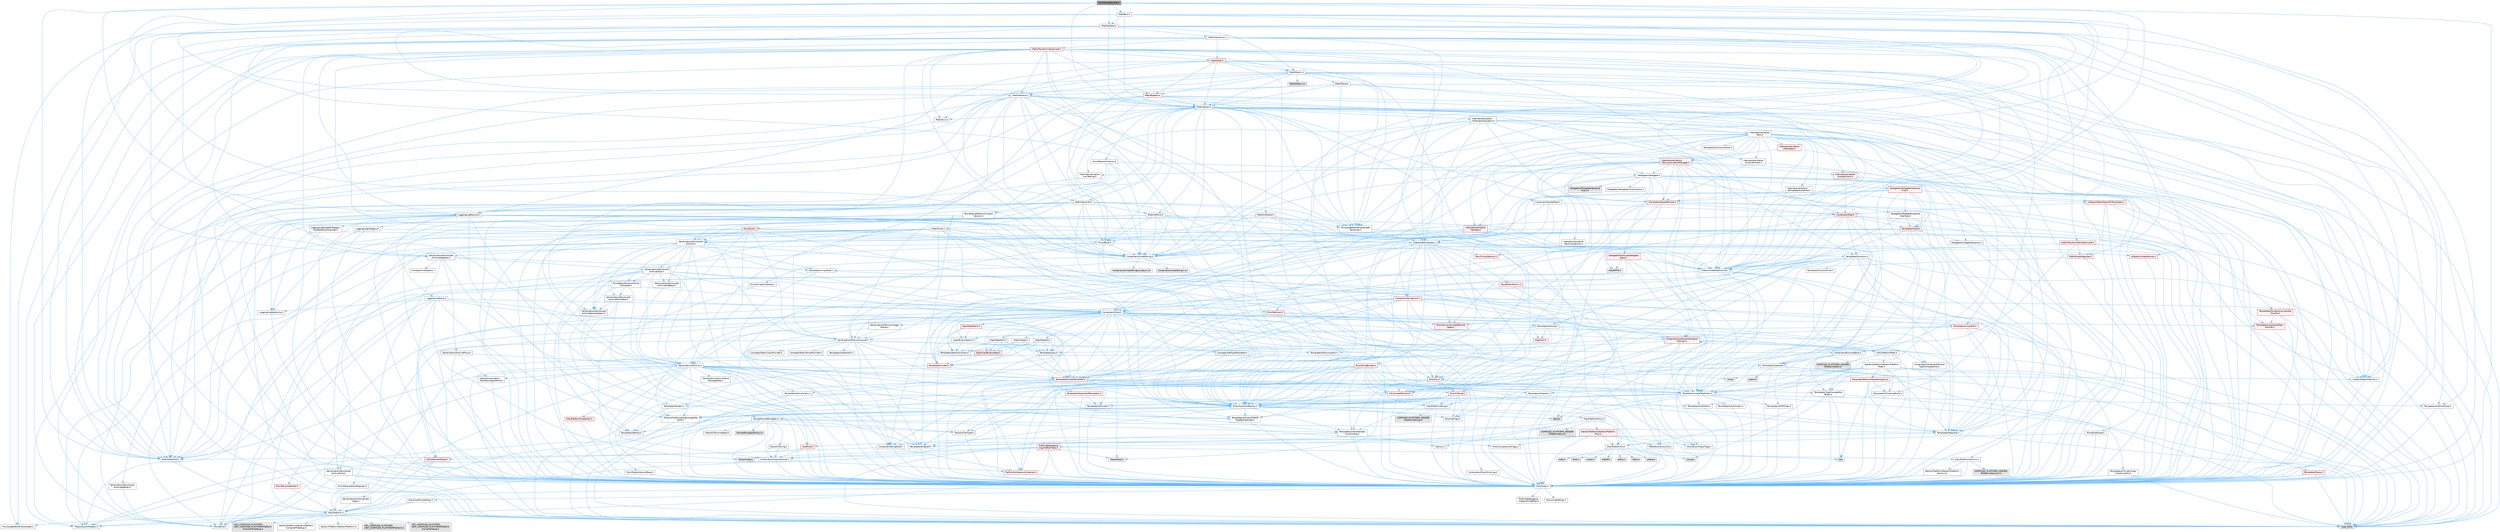 digraph "BoxSphereBounds.h"
{
 // INTERACTIVE_SVG=YES
 // LATEX_PDF_SIZE
  bgcolor="transparent";
  edge [fontname=Helvetica,fontsize=10,labelfontname=Helvetica,labelfontsize=10];
  node [fontname=Helvetica,fontsize=10,shape=box,height=0.2,width=0.4];
  Node1 [id="Node000001",label="BoxSphereBounds.h",height=0.2,width=0.4,color="gray40", fillcolor="grey60", style="filled", fontcolor="black",tooltip=" "];
  Node1 -> Node2 [id="edge1_Node000001_Node000002",color="steelblue1",style="solid",tooltip=" "];
  Node2 [id="Node000002",label="CoreTypes.h",height=0.2,width=0.4,color="grey40", fillcolor="white", style="filled",URL="$dc/dec/CoreTypes_8h.html",tooltip=" "];
  Node2 -> Node3 [id="edge2_Node000002_Node000003",color="steelblue1",style="solid",tooltip=" "];
  Node3 [id="Node000003",label="HAL/Platform.h",height=0.2,width=0.4,color="grey40", fillcolor="white", style="filled",URL="$d9/dd0/Platform_8h.html",tooltip=" "];
  Node3 -> Node4 [id="edge3_Node000003_Node000004",color="steelblue1",style="solid",tooltip=" "];
  Node4 [id="Node000004",label="Misc/Build.h",height=0.2,width=0.4,color="grey40", fillcolor="white", style="filled",URL="$d3/dbb/Build_8h.html",tooltip=" "];
  Node3 -> Node5 [id="edge4_Node000003_Node000005",color="steelblue1",style="solid",tooltip=" "];
  Node5 [id="Node000005",label="Misc/LargeWorldCoordinates.h",height=0.2,width=0.4,color="grey40", fillcolor="white", style="filled",URL="$d2/dcb/LargeWorldCoordinates_8h.html",tooltip=" "];
  Node3 -> Node6 [id="edge5_Node000003_Node000006",color="steelblue1",style="solid",tooltip=" "];
  Node6 [id="Node000006",label="type_traits",height=0.2,width=0.4,color="grey60", fillcolor="#E0E0E0", style="filled",tooltip=" "];
  Node3 -> Node7 [id="edge6_Node000003_Node000007",color="steelblue1",style="solid",tooltip=" "];
  Node7 [id="Node000007",label="PreprocessorHelpers.h",height=0.2,width=0.4,color="grey40", fillcolor="white", style="filled",URL="$db/ddb/PreprocessorHelpers_8h.html",tooltip=" "];
  Node3 -> Node8 [id="edge7_Node000003_Node000008",color="steelblue1",style="solid",tooltip=" "];
  Node8 [id="Node000008",label="UBT_COMPILED_PLATFORM\l/UBT_COMPILED_PLATFORMPlatform\lCompilerPreSetup.h",height=0.2,width=0.4,color="grey60", fillcolor="#E0E0E0", style="filled",tooltip=" "];
  Node3 -> Node9 [id="edge8_Node000003_Node000009",color="steelblue1",style="solid",tooltip=" "];
  Node9 [id="Node000009",label="GenericPlatform/GenericPlatform\lCompilerPreSetup.h",height=0.2,width=0.4,color="grey40", fillcolor="white", style="filled",URL="$d9/dc8/GenericPlatformCompilerPreSetup_8h.html",tooltip=" "];
  Node3 -> Node10 [id="edge9_Node000003_Node000010",color="steelblue1",style="solid",tooltip=" "];
  Node10 [id="Node000010",label="GenericPlatform/GenericPlatform.h",height=0.2,width=0.4,color="grey40", fillcolor="white", style="filled",URL="$d6/d84/GenericPlatform_8h.html",tooltip=" "];
  Node3 -> Node11 [id="edge10_Node000003_Node000011",color="steelblue1",style="solid",tooltip=" "];
  Node11 [id="Node000011",label="UBT_COMPILED_PLATFORM\l/UBT_COMPILED_PLATFORMPlatform.h",height=0.2,width=0.4,color="grey60", fillcolor="#E0E0E0", style="filled",tooltip=" "];
  Node3 -> Node12 [id="edge11_Node000003_Node000012",color="steelblue1",style="solid",tooltip=" "];
  Node12 [id="Node000012",label="UBT_COMPILED_PLATFORM\l/UBT_COMPILED_PLATFORMPlatform\lCompilerSetup.h",height=0.2,width=0.4,color="grey60", fillcolor="#E0E0E0", style="filled",tooltip=" "];
  Node2 -> Node13 [id="edge12_Node000002_Node000013",color="steelblue1",style="solid",tooltip=" "];
  Node13 [id="Node000013",label="ProfilingDebugging\l/UMemoryDefines.h",height=0.2,width=0.4,color="grey40", fillcolor="white", style="filled",URL="$d2/da2/UMemoryDefines_8h.html",tooltip=" "];
  Node2 -> Node14 [id="edge13_Node000002_Node000014",color="steelblue1",style="solid",tooltip=" "];
  Node14 [id="Node000014",label="Misc/CoreMiscDefines.h",height=0.2,width=0.4,color="grey40", fillcolor="white", style="filled",URL="$da/d38/CoreMiscDefines_8h.html",tooltip=" "];
  Node14 -> Node3 [id="edge14_Node000014_Node000003",color="steelblue1",style="solid",tooltip=" "];
  Node14 -> Node7 [id="edge15_Node000014_Node000007",color="steelblue1",style="solid",tooltip=" "];
  Node2 -> Node15 [id="edge16_Node000002_Node000015",color="steelblue1",style="solid",tooltip=" "];
  Node15 [id="Node000015",label="Misc/CoreDefines.h",height=0.2,width=0.4,color="grey40", fillcolor="white", style="filled",URL="$d3/dd2/CoreDefines_8h.html",tooltip=" "];
  Node1 -> Node16 [id="edge17_Node000001_Node000016",color="steelblue1",style="solid",tooltip=" "];
  Node16 [id="Node000016",label="Math/MathFwd.h",height=0.2,width=0.4,color="grey40", fillcolor="white", style="filled",URL="$d2/d10/MathFwd_8h.html",tooltip=" "];
  Node16 -> Node3 [id="edge18_Node000016_Node000003",color="steelblue1",style="solid",tooltip=" "];
  Node1 -> Node17 [id="edge19_Node000001_Node000017",color="steelblue1",style="solid",tooltip=" "];
  Node17 [id="Node000017",label="Math/UnrealMathUtility.h",height=0.2,width=0.4,color="grey40", fillcolor="white", style="filled",URL="$db/db8/UnrealMathUtility_8h.html",tooltip=" "];
  Node17 -> Node2 [id="edge20_Node000017_Node000002",color="steelblue1",style="solid",tooltip=" "];
  Node17 -> Node18 [id="edge21_Node000017_Node000018",color="steelblue1",style="solid",tooltip=" "];
  Node18 [id="Node000018",label="Misc/AssertionMacros.h",height=0.2,width=0.4,color="grey40", fillcolor="white", style="filled",URL="$d0/dfa/AssertionMacros_8h.html",tooltip=" "];
  Node18 -> Node2 [id="edge22_Node000018_Node000002",color="steelblue1",style="solid",tooltip=" "];
  Node18 -> Node3 [id="edge23_Node000018_Node000003",color="steelblue1",style="solid",tooltip=" "];
  Node18 -> Node19 [id="edge24_Node000018_Node000019",color="steelblue1",style="solid",tooltip=" "];
  Node19 [id="Node000019",label="HAL/PlatformMisc.h",height=0.2,width=0.4,color="grey40", fillcolor="white", style="filled",URL="$d0/df5/PlatformMisc_8h.html",tooltip=" "];
  Node19 -> Node2 [id="edge25_Node000019_Node000002",color="steelblue1",style="solid",tooltip=" "];
  Node19 -> Node20 [id="edge26_Node000019_Node000020",color="steelblue1",style="solid",tooltip=" "];
  Node20 [id="Node000020",label="GenericPlatform/GenericPlatform\lMisc.h",height=0.2,width=0.4,color="red", fillcolor="#FFF0F0", style="filled",URL="$db/d9a/GenericPlatformMisc_8h.html",tooltip=" "];
  Node20 -> Node21 [id="edge27_Node000020_Node000021",color="steelblue1",style="solid",tooltip=" "];
  Node21 [id="Node000021",label="Containers/StringFwd.h",height=0.2,width=0.4,color="grey40", fillcolor="white", style="filled",URL="$df/d37/StringFwd_8h.html",tooltip=" "];
  Node21 -> Node2 [id="edge28_Node000021_Node000002",color="steelblue1",style="solid",tooltip=" "];
  Node21 -> Node22 [id="edge29_Node000021_Node000022",color="steelblue1",style="solid",tooltip=" "];
  Node22 [id="Node000022",label="Traits/ElementType.h",height=0.2,width=0.4,color="red", fillcolor="#FFF0F0", style="filled",URL="$d5/d4f/ElementType_8h.html",tooltip=" "];
  Node22 -> Node3 [id="edge30_Node000022_Node000003",color="steelblue1",style="solid",tooltip=" "];
  Node22 -> Node6 [id="edge31_Node000022_Node000006",color="steelblue1",style="solid",tooltip=" "];
  Node21 -> Node24 [id="edge32_Node000021_Node000024",color="steelblue1",style="solid",tooltip=" "];
  Node24 [id="Node000024",label="Traits/IsContiguousContainer.h",height=0.2,width=0.4,color="red", fillcolor="#FFF0F0", style="filled",URL="$d5/d3c/IsContiguousContainer_8h.html",tooltip=" "];
  Node24 -> Node2 [id="edge33_Node000024_Node000002",color="steelblue1",style="solid",tooltip=" "];
  Node20 -> Node26 [id="edge34_Node000020_Node000026",color="steelblue1",style="solid",tooltip=" "];
  Node26 [id="Node000026",label="CoreFwd.h",height=0.2,width=0.4,color="red", fillcolor="#FFF0F0", style="filled",URL="$d1/d1e/CoreFwd_8h.html",tooltip=" "];
  Node26 -> Node2 [id="edge35_Node000026_Node000002",color="steelblue1",style="solid",tooltip=" "];
  Node26 -> Node27 [id="edge36_Node000026_Node000027",color="steelblue1",style="solid",tooltip=" "];
  Node27 [id="Node000027",label="Containers/ContainersFwd.h",height=0.2,width=0.4,color="grey40", fillcolor="white", style="filled",URL="$d4/d0a/ContainersFwd_8h.html",tooltip=" "];
  Node27 -> Node3 [id="edge37_Node000027_Node000003",color="steelblue1",style="solid",tooltip=" "];
  Node27 -> Node2 [id="edge38_Node000027_Node000002",color="steelblue1",style="solid",tooltip=" "];
  Node27 -> Node24 [id="edge39_Node000027_Node000024",color="steelblue1",style="solid",tooltip=" "];
  Node26 -> Node16 [id="edge40_Node000026_Node000016",color="steelblue1",style="solid",tooltip=" "];
  Node20 -> Node2 [id="edge41_Node000020_Node000002",color="steelblue1",style="solid",tooltip=" "];
  Node20 -> Node30 [id="edge42_Node000020_Node000030",color="steelblue1",style="solid",tooltip=" "];
  Node30 [id="Node000030",label="HAL/PlatformCrt.h",height=0.2,width=0.4,color="grey40", fillcolor="white", style="filled",URL="$d8/d75/PlatformCrt_8h.html",tooltip=" "];
  Node30 -> Node31 [id="edge43_Node000030_Node000031",color="steelblue1",style="solid",tooltip=" "];
  Node31 [id="Node000031",label="new",height=0.2,width=0.4,color="grey60", fillcolor="#E0E0E0", style="filled",tooltip=" "];
  Node30 -> Node32 [id="edge44_Node000030_Node000032",color="steelblue1",style="solid",tooltip=" "];
  Node32 [id="Node000032",label="wchar.h",height=0.2,width=0.4,color="grey60", fillcolor="#E0E0E0", style="filled",tooltip=" "];
  Node30 -> Node33 [id="edge45_Node000030_Node000033",color="steelblue1",style="solid",tooltip=" "];
  Node33 [id="Node000033",label="stddef.h",height=0.2,width=0.4,color="grey60", fillcolor="#E0E0E0", style="filled",tooltip=" "];
  Node30 -> Node34 [id="edge46_Node000030_Node000034",color="steelblue1",style="solid",tooltip=" "];
  Node34 [id="Node000034",label="stdlib.h",height=0.2,width=0.4,color="grey60", fillcolor="#E0E0E0", style="filled",tooltip=" "];
  Node30 -> Node35 [id="edge47_Node000030_Node000035",color="steelblue1",style="solid",tooltip=" "];
  Node35 [id="Node000035",label="stdio.h",height=0.2,width=0.4,color="grey60", fillcolor="#E0E0E0", style="filled",tooltip=" "];
  Node30 -> Node36 [id="edge48_Node000030_Node000036",color="steelblue1",style="solid",tooltip=" "];
  Node36 [id="Node000036",label="stdarg.h",height=0.2,width=0.4,color="grey60", fillcolor="#E0E0E0", style="filled",tooltip=" "];
  Node30 -> Node37 [id="edge49_Node000030_Node000037",color="steelblue1",style="solid",tooltip=" "];
  Node37 [id="Node000037",label="math.h",height=0.2,width=0.4,color="grey60", fillcolor="#E0E0E0", style="filled",tooltip=" "];
  Node30 -> Node38 [id="edge50_Node000030_Node000038",color="steelblue1",style="solid",tooltip=" "];
  Node38 [id="Node000038",label="float.h",height=0.2,width=0.4,color="grey60", fillcolor="#E0E0E0", style="filled",tooltip=" "];
  Node30 -> Node39 [id="edge51_Node000030_Node000039",color="steelblue1",style="solid",tooltip=" "];
  Node39 [id="Node000039",label="string.h",height=0.2,width=0.4,color="grey60", fillcolor="#E0E0E0", style="filled",tooltip=" "];
  Node20 -> Node40 [id="edge52_Node000020_Node000040",color="steelblue1",style="solid",tooltip=" "];
  Node40 [id="Node000040",label="Math/NumericLimits.h",height=0.2,width=0.4,color="grey40", fillcolor="white", style="filled",URL="$df/d1b/NumericLimits_8h.html",tooltip=" "];
  Node40 -> Node2 [id="edge53_Node000040_Node000002",color="steelblue1",style="solid",tooltip=" "];
  Node20 -> Node41 [id="edge54_Node000020_Node000041",color="steelblue1",style="solid",tooltip=" "];
  Node41 [id="Node000041",label="Misc/CompressionFlags.h",height=0.2,width=0.4,color="grey40", fillcolor="white", style="filled",URL="$d9/d76/CompressionFlags_8h.html",tooltip=" "];
  Node20 -> Node42 [id="edge55_Node000020_Node000042",color="steelblue1",style="solid",tooltip=" "];
  Node42 [id="Node000042",label="Misc/EnumClassFlags.h",height=0.2,width=0.4,color="grey40", fillcolor="white", style="filled",URL="$d8/de7/EnumClassFlags_8h.html",tooltip=" "];
  Node19 -> Node45 [id="edge56_Node000019_Node000045",color="steelblue1",style="solid",tooltip=" "];
  Node45 [id="Node000045",label="COMPILED_PLATFORM_HEADER\l(PlatformMisc.h)",height=0.2,width=0.4,color="grey60", fillcolor="#E0E0E0", style="filled",tooltip=" "];
  Node19 -> Node46 [id="edge57_Node000019_Node000046",color="steelblue1",style="solid",tooltip=" "];
  Node46 [id="Node000046",label="ProfilingDebugging\l/CpuProfilerTrace.h",height=0.2,width=0.4,color="red", fillcolor="#FFF0F0", style="filled",URL="$da/dcb/CpuProfilerTrace_8h.html",tooltip=" "];
  Node46 -> Node2 [id="edge58_Node000046_Node000002",color="steelblue1",style="solid",tooltip=" "];
  Node46 -> Node27 [id="edge59_Node000046_Node000027",color="steelblue1",style="solid",tooltip=" "];
  Node46 -> Node47 [id="edge60_Node000046_Node000047",color="steelblue1",style="solid",tooltip=" "];
  Node47 [id="Node000047",label="HAL/PlatformAtomics.h",height=0.2,width=0.4,color="grey40", fillcolor="white", style="filled",URL="$d3/d36/PlatformAtomics_8h.html",tooltip=" "];
  Node47 -> Node2 [id="edge61_Node000047_Node000002",color="steelblue1",style="solid",tooltip=" "];
  Node47 -> Node48 [id="edge62_Node000047_Node000048",color="steelblue1",style="solid",tooltip=" "];
  Node48 [id="Node000048",label="GenericPlatform/GenericPlatform\lAtomics.h",height=0.2,width=0.4,color="grey40", fillcolor="white", style="filled",URL="$da/d72/GenericPlatformAtomics_8h.html",tooltip=" "];
  Node48 -> Node2 [id="edge63_Node000048_Node000002",color="steelblue1",style="solid",tooltip=" "];
  Node47 -> Node49 [id="edge64_Node000047_Node000049",color="steelblue1",style="solid",tooltip=" "];
  Node49 [id="Node000049",label="COMPILED_PLATFORM_HEADER\l(PlatformAtomics.h)",height=0.2,width=0.4,color="grey60", fillcolor="#E0E0E0", style="filled",tooltip=" "];
  Node46 -> Node7 [id="edge65_Node000046_Node000007",color="steelblue1",style="solid",tooltip=" "];
  Node46 -> Node4 [id="edge66_Node000046_Node000004",color="steelblue1",style="solid",tooltip=" "];
  Node46 -> Node50 [id="edge67_Node000046_Node000050",color="steelblue1",style="solid",tooltip=" "];
  Node50 [id="Node000050",label="Trace/Config.h",height=0.2,width=0.4,color="grey60", fillcolor="#E0E0E0", style="filled",tooltip=" "];
  Node46 -> Node53 [id="edge68_Node000046_Node000053",color="steelblue1",style="solid",tooltip=" "];
  Node53 [id="Node000053",label="Trace/Trace.h",height=0.2,width=0.4,color="grey60", fillcolor="#E0E0E0", style="filled",tooltip=" "];
  Node18 -> Node7 [id="edge69_Node000018_Node000007",color="steelblue1",style="solid",tooltip=" "];
  Node18 -> Node54 [id="edge70_Node000018_Node000054",color="steelblue1",style="solid",tooltip=" "];
  Node54 [id="Node000054",label="Templates/EnableIf.h",height=0.2,width=0.4,color="grey40", fillcolor="white", style="filled",URL="$d7/d60/EnableIf_8h.html",tooltip=" "];
  Node54 -> Node2 [id="edge71_Node000054_Node000002",color="steelblue1",style="solid",tooltip=" "];
  Node18 -> Node55 [id="edge72_Node000018_Node000055",color="steelblue1",style="solid",tooltip=" "];
  Node55 [id="Node000055",label="Templates/IsArrayOrRefOf\lTypeByPredicate.h",height=0.2,width=0.4,color="grey40", fillcolor="white", style="filled",URL="$d6/da1/IsArrayOrRefOfTypeByPredicate_8h.html",tooltip=" "];
  Node55 -> Node2 [id="edge73_Node000055_Node000002",color="steelblue1",style="solid",tooltip=" "];
  Node18 -> Node56 [id="edge74_Node000018_Node000056",color="steelblue1",style="solid",tooltip=" "];
  Node56 [id="Node000056",label="Templates/IsValidVariadic\lFunctionArg.h",height=0.2,width=0.4,color="grey40", fillcolor="white", style="filled",URL="$d0/dc8/IsValidVariadicFunctionArg_8h.html",tooltip=" "];
  Node56 -> Node2 [id="edge75_Node000056_Node000002",color="steelblue1",style="solid",tooltip=" "];
  Node56 -> Node57 [id="edge76_Node000056_Node000057",color="steelblue1",style="solid",tooltip=" "];
  Node57 [id="Node000057",label="IsEnum.h",height=0.2,width=0.4,color="grey40", fillcolor="white", style="filled",URL="$d4/de5/IsEnum_8h.html",tooltip=" "];
  Node56 -> Node6 [id="edge77_Node000056_Node000006",color="steelblue1",style="solid",tooltip=" "];
  Node18 -> Node58 [id="edge78_Node000018_Node000058",color="steelblue1",style="solid",tooltip=" "];
  Node58 [id="Node000058",label="Traits/IsCharEncodingCompatible\lWith.h",height=0.2,width=0.4,color="grey40", fillcolor="white", style="filled",URL="$df/dd1/IsCharEncodingCompatibleWith_8h.html",tooltip=" "];
  Node58 -> Node6 [id="edge79_Node000058_Node000006",color="steelblue1",style="solid",tooltip=" "];
  Node58 -> Node59 [id="edge80_Node000058_Node000059",color="steelblue1",style="solid",tooltip=" "];
  Node59 [id="Node000059",label="Traits/IsCharType.h",height=0.2,width=0.4,color="grey40", fillcolor="white", style="filled",URL="$db/d51/IsCharType_8h.html",tooltip=" "];
  Node59 -> Node2 [id="edge81_Node000059_Node000002",color="steelblue1",style="solid",tooltip=" "];
  Node18 -> Node60 [id="edge82_Node000018_Node000060",color="steelblue1",style="solid",tooltip=" "];
  Node60 [id="Node000060",label="Misc/VarArgs.h",height=0.2,width=0.4,color="grey40", fillcolor="white", style="filled",URL="$d5/d6f/VarArgs_8h.html",tooltip=" "];
  Node60 -> Node2 [id="edge83_Node000060_Node000002",color="steelblue1",style="solid",tooltip=" "];
  Node18 -> Node61 [id="edge84_Node000018_Node000061",color="steelblue1",style="solid",tooltip=" "];
  Node61 [id="Node000061",label="String/FormatStringSan.h",height=0.2,width=0.4,color="grey40", fillcolor="white", style="filled",URL="$d3/d8b/FormatStringSan_8h.html",tooltip=" "];
  Node61 -> Node6 [id="edge85_Node000061_Node000006",color="steelblue1",style="solid",tooltip=" "];
  Node61 -> Node2 [id="edge86_Node000061_Node000002",color="steelblue1",style="solid",tooltip=" "];
  Node61 -> Node62 [id="edge87_Node000061_Node000062",color="steelblue1",style="solid",tooltip=" "];
  Node62 [id="Node000062",label="Templates/Requires.h",height=0.2,width=0.4,color="grey40", fillcolor="white", style="filled",URL="$dc/d96/Requires_8h.html",tooltip=" "];
  Node62 -> Node54 [id="edge88_Node000062_Node000054",color="steelblue1",style="solid",tooltip=" "];
  Node62 -> Node6 [id="edge89_Node000062_Node000006",color="steelblue1",style="solid",tooltip=" "];
  Node61 -> Node63 [id="edge90_Node000061_Node000063",color="steelblue1",style="solid",tooltip=" "];
  Node63 [id="Node000063",label="Templates/Identity.h",height=0.2,width=0.4,color="grey40", fillcolor="white", style="filled",URL="$d0/dd5/Identity_8h.html",tooltip=" "];
  Node61 -> Node56 [id="edge91_Node000061_Node000056",color="steelblue1",style="solid",tooltip=" "];
  Node61 -> Node59 [id="edge92_Node000061_Node000059",color="steelblue1",style="solid",tooltip=" "];
  Node61 -> Node64 [id="edge93_Node000061_Node000064",color="steelblue1",style="solid",tooltip=" "];
  Node64 [id="Node000064",label="Traits/IsTEnumAsByte.h",height=0.2,width=0.4,color="grey40", fillcolor="white", style="filled",URL="$d1/de6/IsTEnumAsByte_8h.html",tooltip=" "];
  Node61 -> Node65 [id="edge94_Node000061_Node000065",color="steelblue1",style="solid",tooltip=" "];
  Node65 [id="Node000065",label="Traits/IsTString.h",height=0.2,width=0.4,color="grey40", fillcolor="white", style="filled",URL="$d0/df8/IsTString_8h.html",tooltip=" "];
  Node65 -> Node27 [id="edge95_Node000065_Node000027",color="steelblue1",style="solid",tooltip=" "];
  Node61 -> Node27 [id="edge96_Node000061_Node000027",color="steelblue1",style="solid",tooltip=" "];
  Node61 -> Node66 [id="edge97_Node000061_Node000066",color="steelblue1",style="solid",tooltip=" "];
  Node66 [id="Node000066",label="FormatStringSanErrors.inl",height=0.2,width=0.4,color="grey60", fillcolor="#E0E0E0", style="filled",tooltip=" "];
  Node18 -> Node67 [id="edge98_Node000018_Node000067",color="steelblue1",style="solid",tooltip=" "];
  Node67 [id="Node000067",label="atomic",height=0.2,width=0.4,color="grey60", fillcolor="#E0E0E0", style="filled",tooltip=" "];
  Node17 -> Node68 [id="edge99_Node000017_Node000068",color="steelblue1",style="solid",tooltip=" "];
  Node68 [id="Node000068",label="HAL/PlatformMath.h",height=0.2,width=0.4,color="grey40", fillcolor="white", style="filled",URL="$dc/d53/PlatformMath_8h.html",tooltip=" "];
  Node68 -> Node2 [id="edge100_Node000068_Node000002",color="steelblue1",style="solid",tooltip=" "];
  Node68 -> Node69 [id="edge101_Node000068_Node000069",color="steelblue1",style="solid",tooltip=" "];
  Node69 [id="Node000069",label="GenericPlatform/GenericPlatform\lMath.h",height=0.2,width=0.4,color="grey40", fillcolor="white", style="filled",URL="$d5/d79/GenericPlatformMath_8h.html",tooltip=" "];
  Node69 -> Node2 [id="edge102_Node000069_Node000002",color="steelblue1",style="solid",tooltip=" "];
  Node69 -> Node27 [id="edge103_Node000069_Node000027",color="steelblue1",style="solid",tooltip=" "];
  Node69 -> Node30 [id="edge104_Node000069_Node000030",color="steelblue1",style="solid",tooltip=" "];
  Node69 -> Node70 [id="edge105_Node000069_Node000070",color="steelblue1",style="solid",tooltip=" "];
  Node70 [id="Node000070",label="Templates/AndOrNot.h",height=0.2,width=0.4,color="grey40", fillcolor="white", style="filled",URL="$db/d0a/AndOrNot_8h.html",tooltip=" "];
  Node70 -> Node2 [id="edge106_Node000070_Node000002",color="steelblue1",style="solid",tooltip=" "];
  Node69 -> Node71 [id="edge107_Node000069_Node000071",color="steelblue1",style="solid",tooltip=" "];
  Node71 [id="Node000071",label="Templates/Decay.h",height=0.2,width=0.4,color="red", fillcolor="#FFF0F0", style="filled",URL="$dd/d0f/Decay_8h.html",tooltip=" "];
  Node71 -> Node2 [id="edge108_Node000071_Node000002",color="steelblue1",style="solid",tooltip=" "];
  Node71 -> Node6 [id="edge109_Node000071_Node000006",color="steelblue1",style="solid",tooltip=" "];
  Node69 -> Node73 [id="edge110_Node000069_Node000073",color="steelblue1",style="solid",tooltip=" "];
  Node73 [id="Node000073",label="Templates/IsFloatingPoint.h",height=0.2,width=0.4,color="grey40", fillcolor="white", style="filled",URL="$d3/d11/IsFloatingPoint_8h.html",tooltip=" "];
  Node73 -> Node2 [id="edge111_Node000073_Node000002",color="steelblue1",style="solid",tooltip=" "];
  Node69 -> Node74 [id="edge112_Node000069_Node000074",color="steelblue1",style="solid",tooltip=" "];
  Node74 [id="Node000074",label="Templates/UnrealTypeTraits.h",height=0.2,width=0.4,color="grey40", fillcolor="white", style="filled",URL="$d2/d2d/UnrealTypeTraits_8h.html",tooltip=" "];
  Node74 -> Node2 [id="edge113_Node000074_Node000002",color="steelblue1",style="solid",tooltip=" "];
  Node74 -> Node75 [id="edge114_Node000074_Node000075",color="steelblue1",style="solid",tooltip=" "];
  Node75 [id="Node000075",label="Templates/IsPointer.h",height=0.2,width=0.4,color="grey40", fillcolor="white", style="filled",URL="$d7/d05/IsPointer_8h.html",tooltip=" "];
  Node75 -> Node2 [id="edge115_Node000075_Node000002",color="steelblue1",style="solid",tooltip=" "];
  Node74 -> Node18 [id="edge116_Node000074_Node000018",color="steelblue1",style="solid",tooltip=" "];
  Node74 -> Node70 [id="edge117_Node000074_Node000070",color="steelblue1",style="solid",tooltip=" "];
  Node74 -> Node54 [id="edge118_Node000074_Node000054",color="steelblue1",style="solid",tooltip=" "];
  Node74 -> Node76 [id="edge119_Node000074_Node000076",color="steelblue1",style="solid",tooltip=" "];
  Node76 [id="Node000076",label="Templates/IsArithmetic.h",height=0.2,width=0.4,color="grey40", fillcolor="white", style="filled",URL="$d2/d5d/IsArithmetic_8h.html",tooltip=" "];
  Node76 -> Node2 [id="edge120_Node000076_Node000002",color="steelblue1",style="solid",tooltip=" "];
  Node74 -> Node57 [id="edge121_Node000074_Node000057",color="steelblue1",style="solid",tooltip=" "];
  Node74 -> Node77 [id="edge122_Node000074_Node000077",color="steelblue1",style="solid",tooltip=" "];
  Node77 [id="Node000077",label="Templates/Models.h",height=0.2,width=0.4,color="grey40", fillcolor="white", style="filled",URL="$d3/d0c/Models_8h.html",tooltip=" "];
  Node77 -> Node63 [id="edge123_Node000077_Node000063",color="steelblue1",style="solid",tooltip=" "];
  Node74 -> Node78 [id="edge124_Node000074_Node000078",color="steelblue1",style="solid",tooltip=" "];
  Node78 [id="Node000078",label="Templates/IsPODType.h",height=0.2,width=0.4,color="grey40", fillcolor="white", style="filled",URL="$d7/db1/IsPODType_8h.html",tooltip=" "];
  Node78 -> Node2 [id="edge125_Node000078_Node000002",color="steelblue1",style="solid",tooltip=" "];
  Node74 -> Node79 [id="edge126_Node000074_Node000079",color="steelblue1",style="solid",tooltip=" "];
  Node79 [id="Node000079",label="Templates/IsUECoreType.h",height=0.2,width=0.4,color="grey40", fillcolor="white", style="filled",URL="$d1/db8/IsUECoreType_8h.html",tooltip=" "];
  Node79 -> Node2 [id="edge127_Node000079_Node000002",color="steelblue1",style="solid",tooltip=" "];
  Node79 -> Node6 [id="edge128_Node000079_Node000006",color="steelblue1",style="solid",tooltip=" "];
  Node74 -> Node80 [id="edge129_Node000074_Node000080",color="steelblue1",style="solid",tooltip=" "];
  Node80 [id="Node000080",label="Templates/IsTriviallyCopy\lConstructible.h",height=0.2,width=0.4,color="grey40", fillcolor="white", style="filled",URL="$d3/d78/IsTriviallyCopyConstructible_8h.html",tooltip=" "];
  Node80 -> Node2 [id="edge130_Node000080_Node000002",color="steelblue1",style="solid",tooltip=" "];
  Node80 -> Node6 [id="edge131_Node000080_Node000006",color="steelblue1",style="solid",tooltip=" "];
  Node69 -> Node62 [id="edge132_Node000069_Node000062",color="steelblue1",style="solid",tooltip=" "];
  Node69 -> Node81 [id="edge133_Node000069_Node000081",color="steelblue1",style="solid",tooltip=" "];
  Node81 [id="Node000081",label="Templates/ResolveTypeAmbiguity.h",height=0.2,width=0.4,color="red", fillcolor="#FFF0F0", style="filled",URL="$df/d1f/ResolveTypeAmbiguity_8h.html",tooltip=" "];
  Node81 -> Node2 [id="edge134_Node000081_Node000002",color="steelblue1",style="solid",tooltip=" "];
  Node81 -> Node73 [id="edge135_Node000081_Node000073",color="steelblue1",style="solid",tooltip=" "];
  Node81 -> Node74 [id="edge136_Node000081_Node000074",color="steelblue1",style="solid",tooltip=" "];
  Node81 -> Node82 [id="edge137_Node000081_Node000082",color="steelblue1",style="solid",tooltip=" "];
  Node82 [id="Node000082",label="Templates/IsSigned.h",height=0.2,width=0.4,color="grey40", fillcolor="white", style="filled",URL="$d8/dd8/IsSigned_8h.html",tooltip=" "];
  Node82 -> Node2 [id="edge138_Node000082_Node000002",color="steelblue1",style="solid",tooltip=" "];
  Node81 -> Node62 [id="edge139_Node000081_Node000062",color="steelblue1",style="solid",tooltip=" "];
  Node69 -> Node84 [id="edge140_Node000069_Node000084",color="steelblue1",style="solid",tooltip=" "];
  Node84 [id="Node000084",label="Templates/TypeCompatible\lBytes.h",height=0.2,width=0.4,color="grey40", fillcolor="white", style="filled",URL="$df/d0a/TypeCompatibleBytes_8h.html",tooltip=" "];
  Node84 -> Node2 [id="edge141_Node000084_Node000002",color="steelblue1",style="solid",tooltip=" "];
  Node84 -> Node39 [id="edge142_Node000084_Node000039",color="steelblue1",style="solid",tooltip=" "];
  Node84 -> Node31 [id="edge143_Node000084_Node000031",color="steelblue1",style="solid",tooltip=" "];
  Node84 -> Node6 [id="edge144_Node000084_Node000006",color="steelblue1",style="solid",tooltip=" "];
  Node69 -> Node85 [id="edge145_Node000069_Node000085",color="steelblue1",style="solid",tooltip=" "];
  Node85 [id="Node000085",label="limits",height=0.2,width=0.4,color="grey60", fillcolor="#E0E0E0", style="filled",tooltip=" "];
  Node69 -> Node6 [id="edge146_Node000069_Node000006",color="steelblue1",style="solid",tooltip=" "];
  Node68 -> Node86 [id="edge147_Node000068_Node000086",color="steelblue1",style="solid",tooltip=" "];
  Node86 [id="Node000086",label="COMPILED_PLATFORM_HEADER\l(PlatformMath.h)",height=0.2,width=0.4,color="grey60", fillcolor="#E0E0E0", style="filled",tooltip=" "];
  Node17 -> Node16 [id="edge148_Node000017_Node000016",color="steelblue1",style="solid",tooltip=" "];
  Node17 -> Node63 [id="edge149_Node000017_Node000063",color="steelblue1",style="solid",tooltip=" "];
  Node17 -> Node62 [id="edge150_Node000017_Node000062",color="steelblue1",style="solid",tooltip=" "];
  Node1 -> Node87 [id="edge151_Node000001_Node000087",color="steelblue1",style="solid",tooltip=" "];
  Node87 [id="Node000087",label="Containers/UnrealString.h",height=0.2,width=0.4,color="grey40", fillcolor="white", style="filled",URL="$d5/dba/UnrealString_8h.html",tooltip=" "];
  Node87 -> Node88 [id="edge152_Node000087_Node000088",color="steelblue1",style="solid",tooltip=" "];
  Node88 [id="Node000088",label="Containers/UnrealStringIncludes.h.inl",height=0.2,width=0.4,color="grey60", fillcolor="#E0E0E0", style="filled",tooltip=" "];
  Node87 -> Node89 [id="edge153_Node000087_Node000089",color="steelblue1",style="solid",tooltip=" "];
  Node89 [id="Node000089",label="Containers/UnrealString.h.inl",height=0.2,width=0.4,color="grey60", fillcolor="#E0E0E0", style="filled",tooltip=" "];
  Node87 -> Node90 [id="edge154_Node000087_Node000090",color="steelblue1",style="solid",tooltip=" "];
  Node90 [id="Node000090",label="Misc/StringFormatArg.h",height=0.2,width=0.4,color="grey40", fillcolor="white", style="filled",URL="$d2/d16/StringFormatArg_8h.html",tooltip=" "];
  Node90 -> Node27 [id="edge155_Node000090_Node000027",color="steelblue1",style="solid",tooltip=" "];
  Node1 -> Node91 [id="edge156_Node000001_Node000091",color="steelblue1",style="solid",tooltip=" "];
  Node91 [id="Node000091",label="Logging/LogMacros.h",height=0.2,width=0.4,color="grey40", fillcolor="white", style="filled",URL="$d0/d16/LogMacros_8h.html",tooltip=" "];
  Node91 -> Node87 [id="edge157_Node000091_Node000087",color="steelblue1",style="solid",tooltip=" "];
  Node91 -> Node2 [id="edge158_Node000091_Node000002",color="steelblue1",style="solid",tooltip=" "];
  Node91 -> Node7 [id="edge159_Node000091_Node000007",color="steelblue1",style="solid",tooltip=" "];
  Node91 -> Node92 [id="edge160_Node000091_Node000092",color="steelblue1",style="solid",tooltip=" "];
  Node92 [id="Node000092",label="Logging/LogCategory.h",height=0.2,width=0.4,color="grey40", fillcolor="white", style="filled",URL="$d9/d36/LogCategory_8h.html",tooltip=" "];
  Node92 -> Node2 [id="edge161_Node000092_Node000002",color="steelblue1",style="solid",tooltip=" "];
  Node92 -> Node93 [id="edge162_Node000092_Node000093",color="steelblue1",style="solid",tooltip=" "];
  Node93 [id="Node000093",label="Logging/LogVerbosity.h",height=0.2,width=0.4,color="grey40", fillcolor="white", style="filled",URL="$d2/d8f/LogVerbosity_8h.html",tooltip=" "];
  Node93 -> Node2 [id="edge163_Node000093_Node000002",color="steelblue1",style="solid",tooltip=" "];
  Node92 -> Node94 [id="edge164_Node000092_Node000094",color="steelblue1",style="solid",tooltip=" "];
  Node94 [id="Node000094",label="UObject/NameTypes.h",height=0.2,width=0.4,color="grey40", fillcolor="white", style="filled",URL="$d6/d35/NameTypes_8h.html",tooltip=" "];
  Node94 -> Node2 [id="edge165_Node000094_Node000002",color="steelblue1",style="solid",tooltip=" "];
  Node94 -> Node18 [id="edge166_Node000094_Node000018",color="steelblue1",style="solid",tooltip=" "];
  Node94 -> Node95 [id="edge167_Node000094_Node000095",color="steelblue1",style="solid",tooltip=" "];
  Node95 [id="Node000095",label="HAL/UnrealMemory.h",height=0.2,width=0.4,color="red", fillcolor="#FFF0F0", style="filled",URL="$d9/d96/UnrealMemory_8h.html",tooltip=" "];
  Node95 -> Node2 [id="edge168_Node000095_Node000002",color="steelblue1",style="solid",tooltip=" "];
  Node95 -> Node75 [id="edge169_Node000095_Node000075",color="steelblue1",style="solid",tooltip=" "];
  Node94 -> Node74 [id="edge170_Node000094_Node000074",color="steelblue1",style="solid",tooltip=" "];
  Node94 -> Node111 [id="edge171_Node000094_Node000111",color="steelblue1",style="solid",tooltip=" "];
  Node111 [id="Node000111",label="Templates/UnrealTemplate.h",height=0.2,width=0.4,color="red", fillcolor="#FFF0F0", style="filled",URL="$d4/d24/UnrealTemplate_8h.html",tooltip=" "];
  Node111 -> Node2 [id="edge172_Node000111_Node000002",color="steelblue1",style="solid",tooltip=" "];
  Node111 -> Node75 [id="edge173_Node000111_Node000075",color="steelblue1",style="solid",tooltip=" "];
  Node111 -> Node95 [id="edge174_Node000111_Node000095",color="steelblue1",style="solid",tooltip=" "];
  Node111 -> Node74 [id="edge175_Node000111_Node000074",color="steelblue1",style="solid",tooltip=" "];
  Node111 -> Node62 [id="edge176_Node000111_Node000062",color="steelblue1",style="solid",tooltip=" "];
  Node111 -> Node84 [id="edge177_Node000111_Node000084",color="steelblue1",style="solid",tooltip=" "];
  Node111 -> Node63 [id="edge178_Node000111_Node000063",color="steelblue1",style="solid",tooltip=" "];
  Node111 -> Node24 [id="edge179_Node000111_Node000024",color="steelblue1",style="solid",tooltip=" "];
  Node111 -> Node6 [id="edge180_Node000111_Node000006",color="steelblue1",style="solid",tooltip=" "];
  Node94 -> Node87 [id="edge181_Node000094_Node000087",color="steelblue1",style="solid",tooltip=" "];
  Node94 -> Node115 [id="edge182_Node000094_Node000115",color="steelblue1",style="solid",tooltip=" "];
  Node115 [id="Node000115",label="HAL/CriticalSection.h",height=0.2,width=0.4,color="red", fillcolor="#FFF0F0", style="filled",URL="$d6/d90/CriticalSection_8h.html",tooltip=" "];
  Node94 -> Node118 [id="edge183_Node000094_Node000118",color="steelblue1",style="solid",tooltip=" "];
  Node118 [id="Node000118",label="Containers/StringConv.h",height=0.2,width=0.4,color="red", fillcolor="#FFF0F0", style="filled",URL="$d3/ddf/StringConv_8h.html",tooltip=" "];
  Node118 -> Node2 [id="edge184_Node000118_Node000002",color="steelblue1",style="solid",tooltip=" "];
  Node118 -> Node18 [id="edge185_Node000118_Node000018",color="steelblue1",style="solid",tooltip=" "];
  Node118 -> Node119 [id="edge186_Node000118_Node000119",color="steelblue1",style="solid",tooltip=" "];
  Node119 [id="Node000119",label="Containers/ContainerAllocation\lPolicies.h",height=0.2,width=0.4,color="red", fillcolor="#FFF0F0", style="filled",URL="$d7/dff/ContainerAllocationPolicies_8h.html",tooltip=" "];
  Node119 -> Node2 [id="edge187_Node000119_Node000002",color="steelblue1",style="solid",tooltip=" "];
  Node119 -> Node119 [id="edge188_Node000119_Node000119",color="steelblue1",style="solid",tooltip=" "];
  Node119 -> Node68 [id="edge189_Node000119_Node000068",color="steelblue1",style="solid",tooltip=" "];
  Node119 -> Node95 [id="edge190_Node000119_Node000095",color="steelblue1",style="solid",tooltip=" "];
  Node119 -> Node40 [id="edge191_Node000119_Node000040",color="steelblue1",style="solid",tooltip=" "];
  Node119 -> Node18 [id="edge192_Node000119_Node000018",color="steelblue1",style="solid",tooltip=" "];
  Node119 -> Node121 [id="edge193_Node000119_Node000121",color="steelblue1",style="solid",tooltip=" "];
  Node121 [id="Node000121",label="Templates/IsPolymorphic.h",height=0.2,width=0.4,color="grey40", fillcolor="white", style="filled",URL="$dc/d20/IsPolymorphic_8h.html",tooltip=" "];
  Node119 -> Node84 [id="edge194_Node000119_Node000084",color="steelblue1",style="solid",tooltip=" "];
  Node119 -> Node6 [id="edge195_Node000119_Node000006",color="steelblue1",style="solid",tooltip=" "];
  Node118 -> Node123 [id="edge196_Node000118_Node000123",color="steelblue1",style="solid",tooltip=" "];
  Node123 [id="Node000123",label="Containers/Array.h",height=0.2,width=0.4,color="grey40", fillcolor="white", style="filled",URL="$df/dd0/Array_8h.html",tooltip=" "];
  Node123 -> Node2 [id="edge197_Node000123_Node000002",color="steelblue1",style="solid",tooltip=" "];
  Node123 -> Node18 [id="edge198_Node000123_Node000018",color="steelblue1",style="solid",tooltip=" "];
  Node123 -> Node124 [id="edge199_Node000123_Node000124",color="steelblue1",style="solid",tooltip=" "];
  Node124 [id="Node000124",label="Misc/IntrusiveUnsetOptional\lState.h",height=0.2,width=0.4,color="red", fillcolor="#FFF0F0", style="filled",URL="$d2/d0a/IntrusiveUnsetOptionalState_8h.html",tooltip=" "];
  Node123 -> Node126 [id="edge200_Node000123_Node000126",color="steelblue1",style="solid",tooltip=" "];
  Node126 [id="Node000126",label="Misc/ReverseIterate.h",height=0.2,width=0.4,color="red", fillcolor="#FFF0F0", style="filled",URL="$db/de3/ReverseIterate_8h.html",tooltip=" "];
  Node126 -> Node3 [id="edge201_Node000126_Node000003",color="steelblue1",style="solid",tooltip=" "];
  Node123 -> Node95 [id="edge202_Node000123_Node000095",color="steelblue1",style="solid",tooltip=" "];
  Node123 -> Node74 [id="edge203_Node000123_Node000074",color="steelblue1",style="solid",tooltip=" "];
  Node123 -> Node111 [id="edge204_Node000123_Node000111",color="steelblue1",style="solid",tooltip=" "];
  Node123 -> Node128 [id="edge205_Node000123_Node000128",color="steelblue1",style="solid",tooltip=" "];
  Node128 [id="Node000128",label="Containers/AllowShrinking.h",height=0.2,width=0.4,color="grey40", fillcolor="white", style="filled",URL="$d7/d1a/AllowShrinking_8h.html",tooltip=" "];
  Node128 -> Node2 [id="edge206_Node000128_Node000002",color="steelblue1",style="solid",tooltip=" "];
  Node123 -> Node119 [id="edge207_Node000123_Node000119",color="steelblue1",style="solid",tooltip=" "];
  Node123 -> Node129 [id="edge208_Node000123_Node000129",color="steelblue1",style="solid",tooltip=" "];
  Node129 [id="Node000129",label="Containers/ContainerElement\lTypeCompatibility.h",height=0.2,width=0.4,color="grey40", fillcolor="white", style="filled",URL="$df/ddf/ContainerElementTypeCompatibility_8h.html",tooltip=" "];
  Node129 -> Node2 [id="edge209_Node000129_Node000002",color="steelblue1",style="solid",tooltip=" "];
  Node129 -> Node74 [id="edge210_Node000129_Node000074",color="steelblue1",style="solid",tooltip=" "];
  Node123 -> Node130 [id="edge211_Node000123_Node000130",color="steelblue1",style="solid",tooltip=" "];
  Node130 [id="Node000130",label="Serialization/Archive.h",height=0.2,width=0.4,color="grey40", fillcolor="white", style="filled",URL="$d7/d3b/Archive_8h.html",tooltip=" "];
  Node130 -> Node26 [id="edge212_Node000130_Node000026",color="steelblue1",style="solid",tooltip=" "];
  Node130 -> Node2 [id="edge213_Node000130_Node000002",color="steelblue1",style="solid",tooltip=" "];
  Node130 -> Node131 [id="edge214_Node000130_Node000131",color="steelblue1",style="solid",tooltip=" "];
  Node131 [id="Node000131",label="HAL/PlatformProperties.h",height=0.2,width=0.4,color="red", fillcolor="#FFF0F0", style="filled",URL="$d9/db0/PlatformProperties_8h.html",tooltip=" "];
  Node131 -> Node2 [id="edge215_Node000131_Node000002",color="steelblue1",style="solid",tooltip=" "];
  Node130 -> Node134 [id="edge216_Node000130_Node000134",color="steelblue1",style="solid",tooltip=" "];
  Node134 [id="Node000134",label="Internationalization\l/TextNamespaceFwd.h",height=0.2,width=0.4,color="grey40", fillcolor="white", style="filled",URL="$d8/d97/TextNamespaceFwd_8h.html",tooltip=" "];
  Node134 -> Node2 [id="edge217_Node000134_Node000002",color="steelblue1",style="solid",tooltip=" "];
  Node130 -> Node16 [id="edge218_Node000130_Node000016",color="steelblue1",style="solid",tooltip=" "];
  Node130 -> Node18 [id="edge219_Node000130_Node000018",color="steelblue1",style="solid",tooltip=" "];
  Node130 -> Node4 [id="edge220_Node000130_Node000004",color="steelblue1",style="solid",tooltip=" "];
  Node130 -> Node41 [id="edge221_Node000130_Node000041",color="steelblue1",style="solid",tooltip=" "];
  Node130 -> Node135 [id="edge222_Node000130_Node000135",color="steelblue1",style="solid",tooltip=" "];
  Node135 [id="Node000135",label="Misc/EngineVersionBase.h",height=0.2,width=0.4,color="grey40", fillcolor="white", style="filled",URL="$d5/d2b/EngineVersionBase_8h.html",tooltip=" "];
  Node135 -> Node2 [id="edge223_Node000135_Node000002",color="steelblue1",style="solid",tooltip=" "];
  Node130 -> Node60 [id="edge224_Node000130_Node000060",color="steelblue1",style="solid",tooltip=" "];
  Node130 -> Node136 [id="edge225_Node000130_Node000136",color="steelblue1",style="solid",tooltip=" "];
  Node136 [id="Node000136",label="Serialization/ArchiveCook\lData.h",height=0.2,width=0.4,color="grey40", fillcolor="white", style="filled",URL="$dc/db6/ArchiveCookData_8h.html",tooltip=" "];
  Node136 -> Node3 [id="edge226_Node000136_Node000003",color="steelblue1",style="solid",tooltip=" "];
  Node130 -> Node137 [id="edge227_Node000130_Node000137",color="steelblue1",style="solid",tooltip=" "];
  Node137 [id="Node000137",label="Serialization/ArchiveSave\lPackageData.h",height=0.2,width=0.4,color="grey40", fillcolor="white", style="filled",URL="$d1/d37/ArchiveSavePackageData_8h.html",tooltip=" "];
  Node130 -> Node54 [id="edge228_Node000130_Node000054",color="steelblue1",style="solid",tooltip=" "];
  Node130 -> Node55 [id="edge229_Node000130_Node000055",color="steelblue1",style="solid",tooltip=" "];
  Node130 -> Node138 [id="edge230_Node000130_Node000138",color="steelblue1",style="solid",tooltip=" "];
  Node138 [id="Node000138",label="Templates/IsEnumClass.h",height=0.2,width=0.4,color="grey40", fillcolor="white", style="filled",URL="$d7/d15/IsEnumClass_8h.html",tooltip=" "];
  Node138 -> Node2 [id="edge231_Node000138_Node000002",color="steelblue1",style="solid",tooltip=" "];
  Node138 -> Node70 [id="edge232_Node000138_Node000070",color="steelblue1",style="solid",tooltip=" "];
  Node130 -> Node82 [id="edge233_Node000130_Node000082",color="steelblue1",style="solid",tooltip=" "];
  Node130 -> Node56 [id="edge234_Node000130_Node000056",color="steelblue1",style="solid",tooltip=" "];
  Node130 -> Node111 [id="edge235_Node000130_Node000111",color="steelblue1",style="solid",tooltip=" "];
  Node130 -> Node58 [id="edge236_Node000130_Node000058",color="steelblue1",style="solid",tooltip=" "];
  Node130 -> Node139 [id="edge237_Node000130_Node000139",color="steelblue1",style="solid",tooltip=" "];
  Node139 [id="Node000139",label="UObject/ObjectVersion.h",height=0.2,width=0.4,color="grey40", fillcolor="white", style="filled",URL="$da/d63/ObjectVersion_8h.html",tooltip=" "];
  Node139 -> Node2 [id="edge238_Node000139_Node000002",color="steelblue1",style="solid",tooltip=" "];
  Node123 -> Node140 [id="edge239_Node000123_Node000140",color="steelblue1",style="solid",tooltip=" "];
  Node140 [id="Node000140",label="Serialization/MemoryImage\lWriter.h",height=0.2,width=0.4,color="grey40", fillcolor="white", style="filled",URL="$d0/d08/MemoryImageWriter_8h.html",tooltip=" "];
  Node140 -> Node2 [id="edge240_Node000140_Node000002",color="steelblue1",style="solid",tooltip=" "];
  Node140 -> Node141 [id="edge241_Node000140_Node000141",color="steelblue1",style="solid",tooltip=" "];
  Node141 [id="Node000141",label="Serialization/MemoryLayout.h",height=0.2,width=0.4,color="grey40", fillcolor="white", style="filled",URL="$d7/d66/MemoryLayout_8h.html",tooltip=" "];
  Node141 -> Node142 [id="edge242_Node000141_Node000142",color="steelblue1",style="solid",tooltip=" "];
  Node142 [id="Node000142",label="Concepts/StaticClassProvider.h",height=0.2,width=0.4,color="grey40", fillcolor="white", style="filled",URL="$dd/d83/StaticClassProvider_8h.html",tooltip=" "];
  Node141 -> Node143 [id="edge243_Node000141_Node000143",color="steelblue1",style="solid",tooltip=" "];
  Node143 [id="Node000143",label="Concepts/StaticStructProvider.h",height=0.2,width=0.4,color="grey40", fillcolor="white", style="filled",URL="$d5/d77/StaticStructProvider_8h.html",tooltip=" "];
  Node141 -> Node144 [id="edge244_Node000141_Node000144",color="steelblue1",style="solid",tooltip=" "];
  Node144 [id="Node000144",label="Containers/EnumAsByte.h",height=0.2,width=0.4,color="grey40", fillcolor="white", style="filled",URL="$d6/d9a/EnumAsByte_8h.html",tooltip=" "];
  Node144 -> Node2 [id="edge245_Node000144_Node000002",color="steelblue1",style="solid",tooltip=" "];
  Node144 -> Node78 [id="edge246_Node000144_Node000078",color="steelblue1",style="solid",tooltip=" "];
  Node144 -> Node145 [id="edge247_Node000144_Node000145",color="steelblue1",style="solid",tooltip=" "];
  Node145 [id="Node000145",label="Templates/TypeHash.h",height=0.2,width=0.4,color="grey40", fillcolor="white", style="filled",URL="$d1/d62/TypeHash_8h.html",tooltip=" "];
  Node145 -> Node2 [id="edge248_Node000145_Node000002",color="steelblue1",style="solid",tooltip=" "];
  Node145 -> Node62 [id="edge249_Node000145_Node000062",color="steelblue1",style="solid",tooltip=" "];
  Node145 -> Node146 [id="edge250_Node000145_Node000146",color="steelblue1",style="solid",tooltip=" "];
  Node146 [id="Node000146",label="Misc/Crc.h",height=0.2,width=0.4,color="red", fillcolor="#FFF0F0", style="filled",URL="$d4/dd2/Crc_8h.html",tooltip=" "];
  Node146 -> Node2 [id="edge251_Node000146_Node000002",color="steelblue1",style="solid",tooltip=" "];
  Node146 -> Node97 [id="edge252_Node000146_Node000097",color="steelblue1",style="solid",tooltip=" "];
  Node97 [id="Node000097",label="HAL/PlatformString.h",height=0.2,width=0.4,color="grey40", fillcolor="white", style="filled",URL="$db/db5/PlatformString_8h.html",tooltip=" "];
  Node97 -> Node2 [id="edge253_Node000097_Node000002",color="steelblue1",style="solid",tooltip=" "];
  Node97 -> Node98 [id="edge254_Node000097_Node000098",color="steelblue1",style="solid",tooltip=" "];
  Node98 [id="Node000098",label="COMPILED_PLATFORM_HEADER\l(PlatformString.h)",height=0.2,width=0.4,color="grey60", fillcolor="#E0E0E0", style="filled",tooltip=" "];
  Node146 -> Node18 [id="edge255_Node000146_Node000018",color="steelblue1",style="solid",tooltip=" "];
  Node146 -> Node147 [id="edge256_Node000146_Node000147",color="steelblue1",style="solid",tooltip=" "];
  Node147 [id="Node000147",label="Misc/CString.h",height=0.2,width=0.4,color="red", fillcolor="#FFF0F0", style="filled",URL="$d2/d49/CString_8h.html",tooltip=" "];
  Node147 -> Node2 [id="edge257_Node000147_Node000002",color="steelblue1",style="solid",tooltip=" "];
  Node147 -> Node30 [id="edge258_Node000147_Node000030",color="steelblue1",style="solid",tooltip=" "];
  Node147 -> Node97 [id="edge259_Node000147_Node000097",color="steelblue1",style="solid",tooltip=" "];
  Node147 -> Node18 [id="edge260_Node000147_Node000018",color="steelblue1",style="solid",tooltip=" "];
  Node147 -> Node60 [id="edge261_Node000147_Node000060",color="steelblue1",style="solid",tooltip=" "];
  Node147 -> Node55 [id="edge262_Node000147_Node000055",color="steelblue1",style="solid",tooltip=" "];
  Node147 -> Node56 [id="edge263_Node000147_Node000056",color="steelblue1",style="solid",tooltip=" "];
  Node147 -> Node58 [id="edge264_Node000147_Node000058",color="steelblue1",style="solid",tooltip=" "];
  Node146 -> Node74 [id="edge265_Node000146_Node000074",color="steelblue1",style="solid",tooltip=" "];
  Node146 -> Node59 [id="edge266_Node000146_Node000059",color="steelblue1",style="solid",tooltip=" "];
  Node145 -> Node151 [id="edge267_Node000145_Node000151",color="steelblue1",style="solid",tooltip=" "];
  Node151 [id="Node000151",label="stdint.h",height=0.2,width=0.4,color="grey60", fillcolor="#E0E0E0", style="filled",tooltip=" "];
  Node145 -> Node6 [id="edge268_Node000145_Node000006",color="steelblue1",style="solid",tooltip=" "];
  Node141 -> Node21 [id="edge269_Node000141_Node000021",color="steelblue1",style="solid",tooltip=" "];
  Node141 -> Node95 [id="edge270_Node000141_Node000095",color="steelblue1",style="solid",tooltip=" "];
  Node141 -> Node152 [id="edge271_Node000141_Node000152",color="steelblue1",style="solid",tooltip=" "];
  Node152 [id="Node000152",label="Misc/DelayedAutoRegister.h",height=0.2,width=0.4,color="grey40", fillcolor="white", style="filled",URL="$d1/dda/DelayedAutoRegister_8h.html",tooltip=" "];
  Node152 -> Node3 [id="edge272_Node000152_Node000003",color="steelblue1",style="solid",tooltip=" "];
  Node141 -> Node54 [id="edge273_Node000141_Node000054",color="steelblue1",style="solid",tooltip=" "];
  Node141 -> Node153 [id="edge274_Node000141_Node000153",color="steelblue1",style="solid",tooltip=" "];
  Node153 [id="Node000153",label="Templates/IsAbstract.h",height=0.2,width=0.4,color="grey40", fillcolor="white", style="filled",URL="$d8/db7/IsAbstract_8h.html",tooltip=" "];
  Node141 -> Node121 [id="edge275_Node000141_Node000121",color="steelblue1",style="solid",tooltip=" "];
  Node141 -> Node77 [id="edge276_Node000141_Node000077",color="steelblue1",style="solid",tooltip=" "];
  Node141 -> Node111 [id="edge277_Node000141_Node000111",color="steelblue1",style="solid",tooltip=" "];
  Node123 -> Node154 [id="edge278_Node000123_Node000154",color="steelblue1",style="solid",tooltip=" "];
  Node154 [id="Node000154",label="Algo/Heapify.h",height=0.2,width=0.4,color="grey40", fillcolor="white", style="filled",URL="$d0/d2a/Heapify_8h.html",tooltip=" "];
  Node154 -> Node155 [id="edge279_Node000154_Node000155",color="steelblue1",style="solid",tooltip=" "];
  Node155 [id="Node000155",label="Algo/Impl/BinaryHeap.h",height=0.2,width=0.4,color="red", fillcolor="#FFF0F0", style="filled",URL="$d7/da3/Algo_2Impl_2BinaryHeap_8h.html",tooltip=" "];
  Node155 -> Node156 [id="edge280_Node000155_Node000156",color="steelblue1",style="solid",tooltip=" "];
  Node156 [id="Node000156",label="Templates/Invoke.h",height=0.2,width=0.4,color="red", fillcolor="#FFF0F0", style="filled",URL="$d7/deb/Invoke_8h.html",tooltip=" "];
  Node156 -> Node2 [id="edge281_Node000156_Node000002",color="steelblue1",style="solid",tooltip=" "];
  Node156 -> Node111 [id="edge282_Node000156_Node000111",color="steelblue1",style="solid",tooltip=" "];
  Node156 -> Node6 [id="edge283_Node000156_Node000006",color="steelblue1",style="solid",tooltip=" "];
  Node155 -> Node6 [id="edge284_Node000155_Node000006",color="steelblue1",style="solid",tooltip=" "];
  Node154 -> Node160 [id="edge285_Node000154_Node000160",color="steelblue1",style="solid",tooltip=" "];
  Node160 [id="Node000160",label="Templates/IdentityFunctor.h",height=0.2,width=0.4,color="grey40", fillcolor="white", style="filled",URL="$d7/d2e/IdentityFunctor_8h.html",tooltip=" "];
  Node160 -> Node3 [id="edge286_Node000160_Node000003",color="steelblue1",style="solid",tooltip=" "];
  Node154 -> Node156 [id="edge287_Node000154_Node000156",color="steelblue1",style="solid",tooltip=" "];
  Node154 -> Node161 [id="edge288_Node000154_Node000161",color="steelblue1",style="solid",tooltip=" "];
  Node161 [id="Node000161",label="Templates/Less.h",height=0.2,width=0.4,color="grey40", fillcolor="white", style="filled",URL="$de/dc8/Less_8h.html",tooltip=" "];
  Node161 -> Node2 [id="edge289_Node000161_Node000002",color="steelblue1",style="solid",tooltip=" "];
  Node161 -> Node111 [id="edge290_Node000161_Node000111",color="steelblue1",style="solid",tooltip=" "];
  Node154 -> Node111 [id="edge291_Node000154_Node000111",color="steelblue1",style="solid",tooltip=" "];
  Node123 -> Node162 [id="edge292_Node000123_Node000162",color="steelblue1",style="solid",tooltip=" "];
  Node162 [id="Node000162",label="Algo/HeapSort.h",height=0.2,width=0.4,color="grey40", fillcolor="white", style="filled",URL="$d3/d92/HeapSort_8h.html",tooltip=" "];
  Node162 -> Node155 [id="edge293_Node000162_Node000155",color="steelblue1",style="solid",tooltip=" "];
  Node162 -> Node160 [id="edge294_Node000162_Node000160",color="steelblue1",style="solid",tooltip=" "];
  Node162 -> Node161 [id="edge295_Node000162_Node000161",color="steelblue1",style="solid",tooltip=" "];
  Node162 -> Node111 [id="edge296_Node000162_Node000111",color="steelblue1",style="solid",tooltip=" "];
  Node123 -> Node163 [id="edge297_Node000123_Node000163",color="steelblue1",style="solid",tooltip=" "];
  Node163 [id="Node000163",label="Algo/IsHeap.h",height=0.2,width=0.4,color="grey40", fillcolor="white", style="filled",URL="$de/d32/IsHeap_8h.html",tooltip=" "];
  Node163 -> Node155 [id="edge298_Node000163_Node000155",color="steelblue1",style="solid",tooltip=" "];
  Node163 -> Node160 [id="edge299_Node000163_Node000160",color="steelblue1",style="solid",tooltip=" "];
  Node163 -> Node156 [id="edge300_Node000163_Node000156",color="steelblue1",style="solid",tooltip=" "];
  Node163 -> Node161 [id="edge301_Node000163_Node000161",color="steelblue1",style="solid",tooltip=" "];
  Node163 -> Node111 [id="edge302_Node000163_Node000111",color="steelblue1",style="solid",tooltip=" "];
  Node123 -> Node155 [id="edge303_Node000123_Node000155",color="steelblue1",style="solid",tooltip=" "];
  Node123 -> Node164 [id="edge304_Node000123_Node000164",color="steelblue1",style="solid",tooltip=" "];
  Node164 [id="Node000164",label="Algo/StableSort.h",height=0.2,width=0.4,color="red", fillcolor="#FFF0F0", style="filled",URL="$d7/d3c/StableSort_8h.html",tooltip=" "];
  Node164 -> Node165 [id="edge305_Node000164_Node000165",color="steelblue1",style="solid",tooltip=" "];
  Node165 [id="Node000165",label="Algo/BinarySearch.h",height=0.2,width=0.4,color="grey40", fillcolor="white", style="filled",URL="$db/db4/BinarySearch_8h.html",tooltip=" "];
  Node165 -> Node160 [id="edge306_Node000165_Node000160",color="steelblue1",style="solid",tooltip=" "];
  Node165 -> Node156 [id="edge307_Node000165_Node000156",color="steelblue1",style="solid",tooltip=" "];
  Node165 -> Node161 [id="edge308_Node000165_Node000161",color="steelblue1",style="solid",tooltip=" "];
  Node164 -> Node160 [id="edge309_Node000164_Node000160",color="steelblue1",style="solid",tooltip=" "];
  Node164 -> Node156 [id="edge310_Node000164_Node000156",color="steelblue1",style="solid",tooltip=" "];
  Node164 -> Node161 [id="edge311_Node000164_Node000161",color="steelblue1",style="solid",tooltip=" "];
  Node164 -> Node111 [id="edge312_Node000164_Node000111",color="steelblue1",style="solid",tooltip=" "];
  Node123 -> Node167 [id="edge313_Node000123_Node000167",color="steelblue1",style="solid",tooltip=" "];
  Node167 [id="Node000167",label="Concepts/GetTypeHashable.h",height=0.2,width=0.4,color="grey40", fillcolor="white", style="filled",URL="$d3/da2/GetTypeHashable_8h.html",tooltip=" "];
  Node167 -> Node2 [id="edge314_Node000167_Node000002",color="steelblue1",style="solid",tooltip=" "];
  Node167 -> Node145 [id="edge315_Node000167_Node000145",color="steelblue1",style="solid",tooltip=" "];
  Node123 -> Node160 [id="edge316_Node000123_Node000160",color="steelblue1",style="solid",tooltip=" "];
  Node123 -> Node156 [id="edge317_Node000123_Node000156",color="steelblue1",style="solid",tooltip=" "];
  Node123 -> Node161 [id="edge318_Node000123_Node000161",color="steelblue1",style="solid",tooltip=" "];
  Node123 -> Node168 [id="edge319_Node000123_Node000168",color="steelblue1",style="solid",tooltip=" "];
  Node168 [id="Node000168",label="Templates/LosesQualifiers\lFromTo.h",height=0.2,width=0.4,color="red", fillcolor="#FFF0F0", style="filled",URL="$d2/db3/LosesQualifiersFromTo_8h.html",tooltip=" "];
  Node168 -> Node6 [id="edge320_Node000168_Node000006",color="steelblue1",style="solid",tooltip=" "];
  Node123 -> Node62 [id="edge321_Node000123_Node000062",color="steelblue1",style="solid",tooltip=" "];
  Node123 -> Node169 [id="edge322_Node000123_Node000169",color="steelblue1",style="solid",tooltip=" "];
  Node169 [id="Node000169",label="Templates/Sorting.h",height=0.2,width=0.4,color="grey40", fillcolor="white", style="filled",URL="$d3/d9e/Sorting_8h.html",tooltip=" "];
  Node169 -> Node2 [id="edge323_Node000169_Node000002",color="steelblue1",style="solid",tooltip=" "];
  Node169 -> Node165 [id="edge324_Node000169_Node000165",color="steelblue1",style="solid",tooltip=" "];
  Node169 -> Node170 [id="edge325_Node000169_Node000170",color="steelblue1",style="solid",tooltip=" "];
  Node170 [id="Node000170",label="Algo/Sort.h",height=0.2,width=0.4,color="red", fillcolor="#FFF0F0", style="filled",URL="$d1/d87/Sort_8h.html",tooltip=" "];
  Node169 -> Node68 [id="edge326_Node000169_Node000068",color="steelblue1",style="solid",tooltip=" "];
  Node169 -> Node161 [id="edge327_Node000169_Node000161",color="steelblue1",style="solid",tooltip=" "];
  Node123 -> Node172 [id="edge328_Node000123_Node000172",color="steelblue1",style="solid",tooltip=" "];
  Node172 [id="Node000172",label="Templates/AlignmentTemplates.h",height=0.2,width=0.4,color="red", fillcolor="#FFF0F0", style="filled",URL="$dd/d32/AlignmentTemplates_8h.html",tooltip=" "];
  Node172 -> Node2 [id="edge329_Node000172_Node000002",color="steelblue1",style="solid",tooltip=" "];
  Node172 -> Node75 [id="edge330_Node000172_Node000075",color="steelblue1",style="solid",tooltip=" "];
  Node123 -> Node22 [id="edge331_Node000123_Node000022",color="steelblue1",style="solid",tooltip=" "];
  Node123 -> Node85 [id="edge332_Node000123_Node000085",color="steelblue1",style="solid",tooltip=" "];
  Node123 -> Node6 [id="edge333_Node000123_Node000006",color="steelblue1",style="solid",tooltip=" "];
  Node118 -> Node147 [id="edge334_Node000118_Node000147",color="steelblue1",style="solid",tooltip=" "];
  Node118 -> Node111 [id="edge335_Node000118_Node000111",color="steelblue1",style="solid",tooltip=" "];
  Node118 -> Node74 [id="edge336_Node000118_Node000074",color="steelblue1",style="solid",tooltip=" "];
  Node118 -> Node22 [id="edge337_Node000118_Node000022",color="steelblue1",style="solid",tooltip=" "];
  Node118 -> Node58 [id="edge338_Node000118_Node000058",color="steelblue1",style="solid",tooltip=" "];
  Node118 -> Node24 [id="edge339_Node000118_Node000024",color="steelblue1",style="solid",tooltip=" "];
  Node118 -> Node6 [id="edge340_Node000118_Node000006",color="steelblue1",style="solid",tooltip=" "];
  Node94 -> Node21 [id="edge341_Node000094_Node000021",color="steelblue1",style="solid",tooltip=" "];
  Node94 -> Node174 [id="edge342_Node000094_Node000174",color="steelblue1",style="solid",tooltip=" "];
  Node174 [id="Node000174",label="UObject/UnrealNames.h",height=0.2,width=0.4,color="red", fillcolor="#FFF0F0", style="filled",URL="$d8/db1/UnrealNames_8h.html",tooltip=" "];
  Node174 -> Node2 [id="edge343_Node000174_Node000002",color="steelblue1",style="solid",tooltip=" "];
  Node94 -> Node102 [id="edge344_Node000094_Node000102",color="steelblue1",style="solid",tooltip=" "];
  Node102 [id="Node000102",label="Templates/Atomic.h",height=0.2,width=0.4,color="red", fillcolor="#FFF0F0", style="filled",URL="$d3/d91/Atomic_8h.html",tooltip=" "];
  Node102 -> Node67 [id="edge345_Node000102_Node000067",color="steelblue1",style="solid",tooltip=" "];
  Node94 -> Node141 [id="edge346_Node000094_Node000141",color="steelblue1",style="solid",tooltip=" "];
  Node94 -> Node124 [id="edge347_Node000094_Node000124",color="steelblue1",style="solid",tooltip=" "];
  Node94 -> Node176 [id="edge348_Node000094_Node000176",color="steelblue1",style="solid",tooltip=" "];
  Node176 [id="Node000176",label="Misc/StringBuilder.h",height=0.2,width=0.4,color="red", fillcolor="#FFF0F0", style="filled",URL="$d4/d52/StringBuilder_8h.html",tooltip=" "];
  Node176 -> Node21 [id="edge349_Node000176_Node000021",color="steelblue1",style="solid",tooltip=" "];
  Node176 -> Node2 [id="edge350_Node000176_Node000002",color="steelblue1",style="solid",tooltip=" "];
  Node176 -> Node97 [id="edge351_Node000176_Node000097",color="steelblue1",style="solid",tooltip=" "];
  Node176 -> Node95 [id="edge352_Node000176_Node000095",color="steelblue1",style="solid",tooltip=" "];
  Node176 -> Node18 [id="edge353_Node000176_Node000018",color="steelblue1",style="solid",tooltip=" "];
  Node176 -> Node147 [id="edge354_Node000176_Node000147",color="steelblue1",style="solid",tooltip=" "];
  Node176 -> Node54 [id="edge355_Node000176_Node000054",color="steelblue1",style="solid",tooltip=" "];
  Node176 -> Node55 [id="edge356_Node000176_Node000055",color="steelblue1",style="solid",tooltip=" "];
  Node176 -> Node56 [id="edge357_Node000176_Node000056",color="steelblue1",style="solid",tooltip=" "];
  Node176 -> Node62 [id="edge358_Node000176_Node000062",color="steelblue1",style="solid",tooltip=" "];
  Node176 -> Node111 [id="edge359_Node000176_Node000111",color="steelblue1",style="solid",tooltip=" "];
  Node176 -> Node74 [id="edge360_Node000176_Node000074",color="steelblue1",style="solid",tooltip=" "];
  Node176 -> Node58 [id="edge361_Node000176_Node000058",color="steelblue1",style="solid",tooltip=" "];
  Node176 -> Node59 [id="edge362_Node000176_Node000059",color="steelblue1",style="solid",tooltip=" "];
  Node176 -> Node24 [id="edge363_Node000176_Node000024",color="steelblue1",style="solid",tooltip=" "];
  Node176 -> Node6 [id="edge364_Node000176_Node000006",color="steelblue1",style="solid",tooltip=" "];
  Node94 -> Node53 [id="edge365_Node000094_Node000053",color="steelblue1",style="solid",tooltip=" "];
  Node91 -> Node182 [id="edge366_Node000091_Node000182",color="steelblue1",style="solid",tooltip=" "];
  Node182 [id="Node000182",label="Logging/LogScopedCategory\lAndVerbosityOverride.h",height=0.2,width=0.4,color="grey40", fillcolor="white", style="filled",URL="$de/dba/LogScopedCategoryAndVerbosityOverride_8h.html",tooltip=" "];
  Node182 -> Node2 [id="edge367_Node000182_Node000002",color="steelblue1",style="solid",tooltip=" "];
  Node182 -> Node93 [id="edge368_Node000182_Node000093",color="steelblue1",style="solid",tooltip=" "];
  Node182 -> Node94 [id="edge369_Node000182_Node000094",color="steelblue1",style="solid",tooltip=" "];
  Node91 -> Node183 [id="edge370_Node000091_Node000183",color="steelblue1",style="solid",tooltip=" "];
  Node183 [id="Node000183",label="Logging/LogTrace.h",height=0.2,width=0.4,color="grey40", fillcolor="white", style="filled",URL="$d5/d91/LogTrace_8h.html",tooltip=" "];
  Node183 -> Node2 [id="edge371_Node000183_Node000002",color="steelblue1",style="solid",tooltip=" "];
  Node183 -> Node123 [id="edge372_Node000183_Node000123",color="steelblue1",style="solid",tooltip=" "];
  Node183 -> Node7 [id="edge373_Node000183_Node000007",color="steelblue1",style="solid",tooltip=" "];
  Node183 -> Node93 [id="edge374_Node000183_Node000093",color="steelblue1",style="solid",tooltip=" "];
  Node183 -> Node4 [id="edge375_Node000183_Node000004",color="steelblue1",style="solid",tooltip=" "];
  Node183 -> Node55 [id="edge376_Node000183_Node000055",color="steelblue1",style="solid",tooltip=" "];
  Node183 -> Node50 [id="edge377_Node000183_Node000050",color="steelblue1",style="solid",tooltip=" "];
  Node183 -> Node53 [id="edge378_Node000183_Node000053",color="steelblue1",style="solid",tooltip=" "];
  Node183 -> Node58 [id="edge379_Node000183_Node000058",color="steelblue1",style="solid",tooltip=" "];
  Node91 -> Node93 [id="edge380_Node000091_Node000093",color="steelblue1",style="solid",tooltip=" "];
  Node91 -> Node18 [id="edge381_Node000091_Node000018",color="steelblue1",style="solid",tooltip=" "];
  Node91 -> Node4 [id="edge382_Node000091_Node000004",color="steelblue1",style="solid",tooltip=" "];
  Node91 -> Node60 [id="edge383_Node000091_Node000060",color="steelblue1",style="solid",tooltip=" "];
  Node91 -> Node61 [id="edge384_Node000091_Node000061",color="steelblue1",style="solid",tooltip=" "];
  Node91 -> Node54 [id="edge385_Node000091_Node000054",color="steelblue1",style="solid",tooltip=" "];
  Node91 -> Node55 [id="edge386_Node000091_Node000055",color="steelblue1",style="solid",tooltip=" "];
  Node91 -> Node56 [id="edge387_Node000091_Node000056",color="steelblue1",style="solid",tooltip=" "];
  Node91 -> Node58 [id="edge388_Node000091_Node000058",color="steelblue1",style="solid",tooltip=" "];
  Node91 -> Node6 [id="edge389_Node000091_Node000006",color="steelblue1",style="solid",tooltip=" "];
  Node1 -> Node184 [id="edge390_Node000001_Node000184",color="steelblue1",style="solid",tooltip=" "];
  Node184 [id="Node000184",label="Math/Vector.h",height=0.2,width=0.4,color="grey40", fillcolor="white", style="filled",URL="$d6/dbe/Vector_8h.html",tooltip=" "];
  Node184 -> Node2 [id="edge391_Node000184_Node000002",color="steelblue1",style="solid",tooltip=" "];
  Node184 -> Node18 [id="edge392_Node000184_Node000018",color="steelblue1",style="solid",tooltip=" "];
  Node184 -> Node16 [id="edge393_Node000184_Node000016",color="steelblue1",style="solid",tooltip=" "];
  Node184 -> Node40 [id="edge394_Node000184_Node000040",color="steelblue1",style="solid",tooltip=" "];
  Node184 -> Node146 [id="edge395_Node000184_Node000146",color="steelblue1",style="solid",tooltip=" "];
  Node184 -> Node17 [id="edge396_Node000184_Node000017",color="steelblue1",style="solid",tooltip=" "];
  Node184 -> Node87 [id="edge397_Node000184_Node000087",color="steelblue1",style="solid",tooltip=" "];
  Node184 -> Node185 [id="edge398_Node000184_Node000185",color="steelblue1",style="solid",tooltip=" "];
  Node185 [id="Node000185",label="Misc/Parse.h",height=0.2,width=0.4,color="grey40", fillcolor="white", style="filled",URL="$dc/d71/Parse_8h.html",tooltip=" "];
  Node185 -> Node21 [id="edge399_Node000185_Node000021",color="steelblue1",style="solid",tooltip=" "];
  Node185 -> Node87 [id="edge400_Node000185_Node000087",color="steelblue1",style="solid",tooltip=" "];
  Node185 -> Node2 [id="edge401_Node000185_Node000002",color="steelblue1",style="solid",tooltip=" "];
  Node185 -> Node30 [id="edge402_Node000185_Node000030",color="steelblue1",style="solid",tooltip=" "];
  Node185 -> Node4 [id="edge403_Node000185_Node000004",color="steelblue1",style="solid",tooltip=" "];
  Node185 -> Node42 [id="edge404_Node000185_Node000042",color="steelblue1",style="solid",tooltip=" "];
  Node185 -> Node186 [id="edge405_Node000185_Node000186",color="steelblue1",style="solid",tooltip=" "];
  Node186 [id="Node000186",label="Templates/Function.h",height=0.2,width=0.4,color="grey40", fillcolor="white", style="filled",URL="$df/df5/Function_8h.html",tooltip=" "];
  Node186 -> Node2 [id="edge406_Node000186_Node000002",color="steelblue1",style="solid",tooltip=" "];
  Node186 -> Node18 [id="edge407_Node000186_Node000018",color="steelblue1",style="solid",tooltip=" "];
  Node186 -> Node124 [id="edge408_Node000186_Node000124",color="steelblue1",style="solid",tooltip=" "];
  Node186 -> Node95 [id="edge409_Node000186_Node000095",color="steelblue1",style="solid",tooltip=" "];
  Node186 -> Node187 [id="edge410_Node000186_Node000187",color="steelblue1",style="solid",tooltip=" "];
  Node187 [id="Node000187",label="Templates/FunctionFwd.h",height=0.2,width=0.4,color="grey40", fillcolor="white", style="filled",URL="$d6/d54/FunctionFwd_8h.html",tooltip=" "];
  Node186 -> Node74 [id="edge411_Node000186_Node000074",color="steelblue1",style="solid",tooltip=" "];
  Node186 -> Node156 [id="edge412_Node000186_Node000156",color="steelblue1",style="solid",tooltip=" "];
  Node186 -> Node111 [id="edge413_Node000186_Node000111",color="steelblue1",style="solid",tooltip=" "];
  Node186 -> Node62 [id="edge414_Node000186_Node000062",color="steelblue1",style="solid",tooltip=" "];
  Node186 -> Node17 [id="edge415_Node000186_Node000017",color="steelblue1",style="solid",tooltip=" "];
  Node186 -> Node31 [id="edge416_Node000186_Node000031",color="steelblue1",style="solid",tooltip=" "];
  Node186 -> Node6 [id="edge417_Node000186_Node000006",color="steelblue1",style="solid",tooltip=" "];
  Node184 -> Node188 [id="edge418_Node000184_Node000188",color="steelblue1",style="solid",tooltip=" "];
  Node188 [id="Node000188",label="Misc/LargeWorldCoordinates\lSerializer.h",height=0.2,width=0.4,color="grey40", fillcolor="white", style="filled",URL="$d7/df9/LargeWorldCoordinatesSerializer_8h.html",tooltip=" "];
  Node188 -> Node94 [id="edge419_Node000188_Node000094",color="steelblue1",style="solid",tooltip=" "];
  Node188 -> Node139 [id="edge420_Node000188_Node000139",color="steelblue1",style="solid",tooltip=" "];
  Node188 -> Node189 [id="edge421_Node000188_Node000189",color="steelblue1",style="solid",tooltip=" "];
  Node189 [id="Node000189",label="Serialization/Structured\lArchive.h",height=0.2,width=0.4,color="grey40", fillcolor="white", style="filled",URL="$d9/d1e/StructuredArchive_8h.html",tooltip=" "];
  Node189 -> Node123 [id="edge422_Node000189_Node000123",color="steelblue1",style="solid",tooltip=" "];
  Node189 -> Node119 [id="edge423_Node000189_Node000119",color="steelblue1",style="solid",tooltip=" "];
  Node189 -> Node2 [id="edge424_Node000189_Node000002",color="steelblue1",style="solid",tooltip=" "];
  Node189 -> Node190 [id="edge425_Node000189_Node000190",color="steelblue1",style="solid",tooltip=" "];
  Node190 [id="Node000190",label="Formatters/BinaryArchive\lFormatter.h",height=0.2,width=0.4,color="grey40", fillcolor="white", style="filled",URL="$d2/d01/BinaryArchiveFormatter_8h.html",tooltip=" "];
  Node190 -> Node123 [id="edge426_Node000190_Node000123",color="steelblue1",style="solid",tooltip=" "];
  Node190 -> Node3 [id="edge427_Node000190_Node000003",color="steelblue1",style="solid",tooltip=" "];
  Node190 -> Node130 [id="edge428_Node000190_Node000130",color="steelblue1",style="solid",tooltip=" "];
  Node190 -> Node191 [id="edge429_Node000190_Node000191",color="steelblue1",style="solid",tooltip=" "];
  Node191 [id="Node000191",label="Serialization/Structured\lArchiveFormatter.h",height=0.2,width=0.4,color="grey40", fillcolor="white", style="filled",URL="$db/dfe/StructuredArchiveFormatter_8h.html",tooltip=" "];
  Node191 -> Node123 [id="edge430_Node000191_Node000123",color="steelblue1",style="solid",tooltip=" "];
  Node191 -> Node26 [id="edge431_Node000191_Node000026",color="steelblue1",style="solid",tooltip=" "];
  Node191 -> Node2 [id="edge432_Node000191_Node000002",color="steelblue1",style="solid",tooltip=" "];
  Node191 -> Node192 [id="edge433_Node000191_Node000192",color="steelblue1",style="solid",tooltip=" "];
  Node192 [id="Node000192",label="Serialization/Structured\lArchiveNameHelpers.h",height=0.2,width=0.4,color="grey40", fillcolor="white", style="filled",URL="$d0/d7b/StructuredArchiveNameHelpers_8h.html",tooltip=" "];
  Node192 -> Node2 [id="edge434_Node000192_Node000002",color="steelblue1",style="solid",tooltip=" "];
  Node192 -> Node63 [id="edge435_Node000192_Node000063",color="steelblue1",style="solid",tooltip=" "];
  Node190 -> Node192 [id="edge436_Node000190_Node000192",color="steelblue1",style="solid",tooltip=" "];
  Node189 -> Node4 [id="edge437_Node000189_Node000004",color="steelblue1",style="solid",tooltip=" "];
  Node189 -> Node130 [id="edge438_Node000189_Node000130",color="steelblue1",style="solid",tooltip=" "];
  Node189 -> Node193 [id="edge439_Node000189_Node000193",color="steelblue1",style="solid",tooltip=" "];
  Node193 [id="Node000193",label="Serialization/Structured\lArchiveAdapters.h",height=0.2,width=0.4,color="grey40", fillcolor="white", style="filled",URL="$d3/de1/StructuredArchiveAdapters_8h.html",tooltip=" "];
  Node193 -> Node2 [id="edge440_Node000193_Node000002",color="steelblue1",style="solid",tooltip=" "];
  Node193 -> Node194 [id="edge441_Node000193_Node000194",color="steelblue1",style="solid",tooltip=" "];
  Node194 [id="Node000194",label="Concepts/Insertable.h",height=0.2,width=0.4,color="grey40", fillcolor="white", style="filled",URL="$d8/d3b/Insertable_8h.html",tooltip=" "];
  Node193 -> Node77 [id="edge442_Node000193_Node000077",color="steelblue1",style="solid",tooltip=" "];
  Node193 -> Node195 [id="edge443_Node000193_Node000195",color="steelblue1",style="solid",tooltip=" "];
  Node195 [id="Node000195",label="Serialization/ArchiveProxy.h",height=0.2,width=0.4,color="grey40", fillcolor="white", style="filled",URL="$dc/dda/ArchiveProxy_8h.html",tooltip=" "];
  Node195 -> Node2 [id="edge444_Node000195_Node000002",color="steelblue1",style="solid",tooltip=" "];
  Node195 -> Node134 [id="edge445_Node000195_Node000134",color="steelblue1",style="solid",tooltip=" "];
  Node195 -> Node130 [id="edge446_Node000195_Node000130",color="steelblue1",style="solid",tooltip=" "];
  Node193 -> Node196 [id="edge447_Node000193_Node000196",color="steelblue1",style="solid",tooltip=" "];
  Node196 [id="Node000196",label="Serialization/Structured\lArchiveSlots.h",height=0.2,width=0.4,color="grey40", fillcolor="white", style="filled",URL="$d2/d87/StructuredArchiveSlots_8h.html",tooltip=" "];
  Node196 -> Node123 [id="edge448_Node000196_Node000123",color="steelblue1",style="solid",tooltip=" "];
  Node196 -> Node2 [id="edge449_Node000196_Node000002",color="steelblue1",style="solid",tooltip=" "];
  Node196 -> Node190 [id="edge450_Node000196_Node000190",color="steelblue1",style="solid",tooltip=" "];
  Node196 -> Node4 [id="edge451_Node000196_Node000004",color="steelblue1",style="solid",tooltip=" "];
  Node196 -> Node197 [id="edge452_Node000196_Node000197",color="steelblue1",style="solid",tooltip=" "];
  Node197 [id="Node000197",label="Misc/Optional.h",height=0.2,width=0.4,color="red", fillcolor="#FFF0F0", style="filled",URL="$d2/dae/Optional_8h.html",tooltip=" "];
  Node197 -> Node2 [id="edge453_Node000197_Node000002",color="steelblue1",style="solid",tooltip=" "];
  Node197 -> Node18 [id="edge454_Node000197_Node000018",color="steelblue1",style="solid",tooltip=" "];
  Node197 -> Node124 [id="edge455_Node000197_Node000124",color="steelblue1",style="solid",tooltip=" "];
  Node197 -> Node111 [id="edge456_Node000197_Node000111",color="steelblue1",style="solid",tooltip=" "];
  Node197 -> Node130 [id="edge457_Node000197_Node000130",color="steelblue1",style="solid",tooltip=" "];
  Node196 -> Node130 [id="edge458_Node000196_Node000130",color="steelblue1",style="solid",tooltip=" "];
  Node196 -> Node198 [id="edge459_Node000196_Node000198",color="steelblue1",style="solid",tooltip=" "];
  Node198 [id="Node000198",label="Serialization/Structured\lArchiveFwd.h",height=0.2,width=0.4,color="grey40", fillcolor="white", style="filled",URL="$d2/df9/StructuredArchiveFwd_8h.html",tooltip=" "];
  Node198 -> Node2 [id="edge460_Node000198_Node000002",color="steelblue1",style="solid",tooltip=" "];
  Node198 -> Node4 [id="edge461_Node000198_Node000004",color="steelblue1",style="solid",tooltip=" "];
  Node198 -> Node6 [id="edge462_Node000198_Node000006",color="steelblue1",style="solid",tooltip=" "];
  Node196 -> Node192 [id="edge463_Node000196_Node000192",color="steelblue1",style="solid",tooltip=" "];
  Node196 -> Node199 [id="edge464_Node000196_Node000199",color="steelblue1",style="solid",tooltip=" "];
  Node199 [id="Node000199",label="Serialization/Structured\lArchiveSlotBase.h",height=0.2,width=0.4,color="grey40", fillcolor="white", style="filled",URL="$d9/d9a/StructuredArchiveSlotBase_8h.html",tooltip=" "];
  Node199 -> Node2 [id="edge465_Node000199_Node000002",color="steelblue1",style="solid",tooltip=" "];
  Node196 -> Node54 [id="edge466_Node000196_Node000054",color="steelblue1",style="solid",tooltip=" "];
  Node196 -> Node138 [id="edge467_Node000196_Node000138",color="steelblue1",style="solid",tooltip=" "];
  Node193 -> Node200 [id="edge468_Node000193_Node000200",color="steelblue1",style="solid",tooltip=" "];
  Node200 [id="Node000200",label="Templates/UniqueObj.h",height=0.2,width=0.4,color="grey40", fillcolor="white", style="filled",URL="$da/d95/UniqueObj_8h.html",tooltip=" "];
  Node200 -> Node2 [id="edge469_Node000200_Node000002",color="steelblue1",style="solid",tooltip=" "];
  Node200 -> Node201 [id="edge470_Node000200_Node000201",color="steelblue1",style="solid",tooltip=" "];
  Node201 [id="Node000201",label="Templates/UniquePtr.h",height=0.2,width=0.4,color="red", fillcolor="#FFF0F0", style="filled",URL="$de/d1a/UniquePtr_8h.html",tooltip=" "];
  Node201 -> Node2 [id="edge471_Node000201_Node000002",color="steelblue1",style="solid",tooltip=" "];
  Node201 -> Node111 [id="edge472_Node000201_Node000111",color="steelblue1",style="solid",tooltip=" "];
  Node201 -> Node62 [id="edge473_Node000201_Node000062",color="steelblue1",style="solid",tooltip=" "];
  Node201 -> Node141 [id="edge474_Node000201_Node000141",color="steelblue1",style="solid",tooltip=" "];
  Node201 -> Node6 [id="edge475_Node000201_Node000006",color="steelblue1",style="solid",tooltip=" "];
  Node189 -> Node203 [id="edge476_Node000189_Node000203",color="steelblue1",style="solid",tooltip=" "];
  Node203 [id="Node000203",label="Serialization/Structured\lArchiveDefines.h",height=0.2,width=0.4,color="grey40", fillcolor="white", style="filled",URL="$d3/d61/StructuredArchiveDefines_8h.html",tooltip=" "];
  Node203 -> Node4 [id="edge477_Node000203_Node000004",color="steelblue1",style="solid",tooltip=" "];
  Node189 -> Node191 [id="edge478_Node000189_Node000191",color="steelblue1",style="solid",tooltip=" "];
  Node189 -> Node198 [id="edge479_Node000189_Node000198",color="steelblue1",style="solid",tooltip=" "];
  Node189 -> Node192 [id="edge480_Node000189_Node000192",color="steelblue1",style="solid",tooltip=" "];
  Node189 -> Node199 [id="edge481_Node000189_Node000199",color="steelblue1",style="solid",tooltip=" "];
  Node189 -> Node196 [id="edge482_Node000189_Node000196",color="steelblue1",style="solid",tooltip=" "];
  Node189 -> Node200 [id="edge483_Node000189_Node000200",color="steelblue1",style="solid",tooltip=" "];
  Node184 -> Node204 [id="edge484_Node000184_Node000204",color="steelblue1",style="solid",tooltip=" "];
  Node204 [id="Node000204",label="Misc/NetworkVersion.h",height=0.2,width=0.4,color="grey40", fillcolor="white", style="filled",URL="$d7/d4b/NetworkVersion_8h.html",tooltip=" "];
  Node204 -> Node87 [id="edge485_Node000204_Node000087",color="steelblue1",style="solid",tooltip=" "];
  Node204 -> Node2 [id="edge486_Node000204_Node000002",color="steelblue1",style="solid",tooltip=" "];
  Node204 -> Node205 [id="edge487_Node000204_Node000205",color="steelblue1",style="solid",tooltip=" "];
  Node205 [id="Node000205",label="Delegates/Delegate.h",height=0.2,width=0.4,color="grey40", fillcolor="white", style="filled",URL="$d4/d80/Delegate_8h.html",tooltip=" "];
  Node205 -> Node2 [id="edge488_Node000205_Node000002",color="steelblue1",style="solid",tooltip=" "];
  Node205 -> Node18 [id="edge489_Node000205_Node000018",color="steelblue1",style="solid",tooltip=" "];
  Node205 -> Node94 [id="edge490_Node000205_Node000094",color="steelblue1",style="solid",tooltip=" "];
  Node205 -> Node206 [id="edge491_Node000205_Node000206",color="steelblue1",style="solid",tooltip=" "];
  Node206 [id="Node000206",label="Templates/SharedPointer.h",height=0.2,width=0.4,color="red", fillcolor="#FFF0F0", style="filled",URL="$d2/d17/SharedPointer_8h.html",tooltip=" "];
  Node206 -> Node2 [id="edge492_Node000206_Node000002",color="steelblue1",style="solid",tooltip=" "];
  Node206 -> Node124 [id="edge493_Node000206_Node000124",color="steelblue1",style="solid",tooltip=" "];
  Node206 -> Node207 [id="edge494_Node000206_Node000207",color="steelblue1",style="solid",tooltip=" "];
  Node207 [id="Node000207",label="Templates/PointerIsConvertible\lFromTo.h",height=0.2,width=0.4,color="red", fillcolor="#FFF0F0", style="filled",URL="$d6/d65/PointerIsConvertibleFromTo_8h.html",tooltip=" "];
  Node207 -> Node2 [id="edge495_Node000207_Node000002",color="steelblue1",style="solid",tooltip=" "];
  Node207 -> Node168 [id="edge496_Node000207_Node000168",color="steelblue1",style="solid",tooltip=" "];
  Node207 -> Node6 [id="edge497_Node000207_Node000006",color="steelblue1",style="solid",tooltip=" "];
  Node206 -> Node18 [id="edge498_Node000206_Node000018",color="steelblue1",style="solid",tooltip=" "];
  Node206 -> Node95 [id="edge499_Node000206_Node000095",color="steelblue1",style="solid",tooltip=" "];
  Node206 -> Node123 [id="edge500_Node000206_Node000123",color="steelblue1",style="solid",tooltip=" "];
  Node206 -> Node208 [id="edge501_Node000206_Node000208",color="steelblue1",style="solid",tooltip=" "];
  Node208 [id="Node000208",label="Containers/Map.h",height=0.2,width=0.4,color="red", fillcolor="#FFF0F0", style="filled",URL="$df/d79/Map_8h.html",tooltip=" "];
  Node208 -> Node2 [id="edge502_Node000208_Node000002",color="steelblue1",style="solid",tooltip=" "];
  Node208 -> Node129 [id="edge503_Node000208_Node000129",color="steelblue1",style="solid",tooltip=" "];
  Node208 -> Node87 [id="edge504_Node000208_Node000087",color="steelblue1",style="solid",tooltip=" "];
  Node208 -> Node18 [id="edge505_Node000208_Node000018",color="steelblue1",style="solid",tooltip=" "];
  Node208 -> Node186 [id="edge506_Node000208_Node000186",color="steelblue1",style="solid",tooltip=" "];
  Node208 -> Node169 [id="edge507_Node000208_Node000169",color="steelblue1",style="solid",tooltip=" "];
  Node208 -> Node217 [id="edge508_Node000208_Node000217",color="steelblue1",style="solid",tooltip=" "];
  Node217 [id="Node000217",label="Templates/Tuple.h",height=0.2,width=0.4,color="red", fillcolor="#FFF0F0", style="filled",URL="$d2/d4f/Tuple_8h.html",tooltip=" "];
  Node217 -> Node2 [id="edge509_Node000217_Node000002",color="steelblue1",style="solid",tooltip=" "];
  Node217 -> Node111 [id="edge510_Node000217_Node000111",color="steelblue1",style="solid",tooltip=" "];
  Node217 -> Node218 [id="edge511_Node000217_Node000218",color="steelblue1",style="solid",tooltip=" "];
  Node218 [id="Node000218",label="Delegates/IntegerSequence.h",height=0.2,width=0.4,color="grey40", fillcolor="white", style="filled",URL="$d2/dcc/IntegerSequence_8h.html",tooltip=" "];
  Node218 -> Node2 [id="edge512_Node000218_Node000002",color="steelblue1",style="solid",tooltip=" "];
  Node217 -> Node156 [id="edge513_Node000217_Node000156",color="steelblue1",style="solid",tooltip=" "];
  Node217 -> Node189 [id="edge514_Node000217_Node000189",color="steelblue1",style="solid",tooltip=" "];
  Node217 -> Node141 [id="edge515_Node000217_Node000141",color="steelblue1",style="solid",tooltip=" "];
  Node217 -> Node62 [id="edge516_Node000217_Node000062",color="steelblue1",style="solid",tooltip=" "];
  Node217 -> Node145 [id="edge517_Node000217_Node000145",color="steelblue1",style="solid",tooltip=" "];
  Node217 -> Node6 [id="edge518_Node000217_Node000006",color="steelblue1",style="solid",tooltip=" "];
  Node208 -> Node111 [id="edge519_Node000208_Node000111",color="steelblue1",style="solid",tooltip=" "];
  Node208 -> Node74 [id="edge520_Node000208_Node000074",color="steelblue1",style="solid",tooltip=" "];
  Node208 -> Node6 [id="edge521_Node000208_Node000006",color="steelblue1",style="solid",tooltip=" "];
  Node205 -> Node228 [id="edge522_Node000205_Node000228",color="steelblue1",style="solid",tooltip=" "];
  Node228 [id="Node000228",label="UObject/WeakObjectPtrTemplates.h",height=0.2,width=0.4,color="red", fillcolor="#FFF0F0", style="filled",URL="$d8/d3b/WeakObjectPtrTemplates_8h.html",tooltip=" "];
  Node228 -> Node2 [id="edge523_Node000228_Node000002",color="steelblue1",style="solid",tooltip=" "];
  Node228 -> Node168 [id="edge524_Node000228_Node000168",color="steelblue1",style="solid",tooltip=" "];
  Node228 -> Node62 [id="edge525_Node000228_Node000062",color="steelblue1",style="solid",tooltip=" "];
  Node228 -> Node208 [id="edge526_Node000228_Node000208",color="steelblue1",style="solid",tooltip=" "];
  Node228 -> Node6 [id="edge527_Node000228_Node000006",color="steelblue1",style="solid",tooltip=" "];
  Node205 -> Node231 [id="edge528_Node000205_Node000231",color="steelblue1",style="solid",tooltip=" "];
  Node231 [id="Node000231",label="Delegates/MulticastDelegate\lBase.h",height=0.2,width=0.4,color="red", fillcolor="#FFF0F0", style="filled",URL="$db/d16/MulticastDelegateBase_8h.html",tooltip=" "];
  Node231 -> Node226 [id="edge529_Node000231_Node000226",color="steelblue1",style="solid",tooltip=" "];
  Node226 [id="Node000226",label="AutoRTFM.h",height=0.2,width=0.4,color="grey60", fillcolor="#E0E0E0", style="filled",tooltip=" "];
  Node231 -> Node2 [id="edge530_Node000231_Node000002",color="steelblue1",style="solid",tooltip=" "];
  Node231 -> Node119 [id="edge531_Node000231_Node000119",color="steelblue1",style="solid",tooltip=" "];
  Node231 -> Node123 [id="edge532_Node000231_Node000123",color="steelblue1",style="solid",tooltip=" "];
  Node231 -> Node17 [id="edge533_Node000231_Node000017",color="steelblue1",style="solid",tooltip=" "];
  Node205 -> Node218 [id="edge534_Node000205_Node000218",color="steelblue1",style="solid",tooltip=" "];
  Node205 -> Node226 [id="edge535_Node000205_Node000226",color="steelblue1",style="solid",tooltip=" "];
  Node205 -> Node242 [id="edge536_Node000205_Node000242",color="steelblue1",style="solid",tooltip=" "];
  Node242 [id="Node000242",label="Delegates/DelegateInstance\lInterface.h",height=0.2,width=0.4,color="grey40", fillcolor="white", style="filled",URL="$de/d82/DelegateInstanceInterface_8h.html",tooltip=" "];
  Node242 -> Node18 [id="edge537_Node000242_Node000018",color="steelblue1",style="solid",tooltip=" "];
  Node242 -> Node84 [id="edge538_Node000242_Node000084",color="steelblue1",style="solid",tooltip=" "];
  Node242 -> Node217 [id="edge539_Node000242_Node000217",color="steelblue1",style="solid",tooltip=" "];
  Node205 -> Node243 [id="edge540_Node000205_Node000243",color="steelblue1",style="solid",tooltip=" "];
  Node243 [id="Node000243",label="Delegates/DelegateInstances\lImpl.h",height=0.2,width=0.4,color="red", fillcolor="#FFF0F0", style="filled",URL="$d5/dc6/DelegateInstancesImpl_8h.html",tooltip=" "];
  Node243 -> Node2 [id="edge541_Node000243_Node000002",color="steelblue1",style="solid",tooltip=" "];
  Node243 -> Node242 [id="edge542_Node000243_Node000242",color="steelblue1",style="solid",tooltip=" "];
  Node243 -> Node18 [id="edge543_Node000243_Node000018",color="steelblue1",style="solid",tooltip=" "];
  Node243 -> Node206 [id="edge544_Node000243_Node000206",color="steelblue1",style="solid",tooltip=" "];
  Node243 -> Node217 [id="edge545_Node000243_Node000217",color="steelblue1",style="solid",tooltip=" "];
  Node243 -> Node74 [id="edge546_Node000243_Node000074",color="steelblue1",style="solid",tooltip=" "];
  Node243 -> Node94 [id="edge547_Node000243_Node000094",color="steelblue1",style="solid",tooltip=" "];
  Node243 -> Node228 [id="edge548_Node000243_Node000228",color="steelblue1",style="solid",tooltip=" "];
  Node205 -> Node244 [id="edge549_Node000205_Node000244",color="steelblue1",style="solid",tooltip=" "];
  Node244 [id="Node000244",label="Delegates/DelegateSignature\lImpl.inl",height=0.2,width=0.4,color="grey60", fillcolor="#E0E0E0", style="filled",tooltip=" "];
  Node205 -> Node245 [id="edge550_Node000205_Node000245",color="steelblue1",style="solid",tooltip=" "];
  Node245 [id="Node000245",label="Delegates/DelegateCombinations.h",height=0.2,width=0.4,color="grey40", fillcolor="white", style="filled",URL="$d3/d23/DelegateCombinations_8h.html",tooltip=" "];
  Node204 -> Node91 [id="edge551_Node000204_Node000091",color="steelblue1",style="solid",tooltip=" "];
  Node204 -> Node246 [id="edge552_Node000204_Node000246",color="steelblue1",style="solid",tooltip=" "];
  Node246 [id="Node000246",label="Misc/EngineNetworkCustom\lVersion.h",height=0.2,width=0.4,color="grey40", fillcolor="white", style="filled",URL="$da/da3/EngineNetworkCustomVersion_8h.html",tooltip=" "];
  Node246 -> Node2 [id="edge553_Node000246_Node000002",color="steelblue1",style="solid",tooltip=" "];
  Node246 -> Node247 [id="edge554_Node000246_Node000247",color="steelblue1",style="solid",tooltip=" "];
  Node247 [id="Node000247",label="Misc/Guid.h",height=0.2,width=0.4,color="red", fillcolor="#FFF0F0", style="filled",URL="$d6/d2a/Guid_8h.html",tooltip=" "];
  Node247 -> Node21 [id="edge555_Node000247_Node000021",color="steelblue1",style="solid",tooltip=" "];
  Node247 -> Node87 [id="edge556_Node000247_Node000087",color="steelblue1",style="solid",tooltip=" "];
  Node247 -> Node2 [id="edge557_Node000247_Node000002",color="steelblue1",style="solid",tooltip=" "];
  Node247 -> Node7 [id="edge558_Node000247_Node000007",color="steelblue1",style="solid",tooltip=" "];
  Node247 -> Node18 [id="edge559_Node000247_Node000018",color="steelblue1",style="solid",tooltip=" "];
  Node247 -> Node146 [id="edge560_Node000247_Node000146",color="steelblue1",style="solid",tooltip=" "];
  Node247 -> Node130 [id="edge561_Node000247_Node000130",color="steelblue1",style="solid",tooltip=" "];
  Node247 -> Node141 [id="edge562_Node000247_Node000141",color="steelblue1",style="solid",tooltip=" "];
  Node247 -> Node189 [id="edge563_Node000247_Node000189",color="steelblue1",style="solid",tooltip=" "];
  Node184 -> Node249 [id="edge564_Node000184_Node000249",color="steelblue1",style="solid",tooltip=" "];
  Node249 [id="Node000249",label="Math/Color.h",height=0.2,width=0.4,color="grey40", fillcolor="white", style="filled",URL="$dd/dac/Color_8h.html",tooltip=" "];
  Node249 -> Node123 [id="edge565_Node000249_Node000123",color="steelblue1",style="solid",tooltip=" "];
  Node249 -> Node87 [id="edge566_Node000249_Node000087",color="steelblue1",style="solid",tooltip=" "];
  Node249 -> Node2 [id="edge567_Node000249_Node000002",color="steelblue1",style="solid",tooltip=" "];
  Node249 -> Node7 [id="edge568_Node000249_Node000007",color="steelblue1",style="solid",tooltip=" "];
  Node249 -> Node16 [id="edge569_Node000249_Node000016",color="steelblue1",style="solid",tooltip=" "];
  Node249 -> Node17 [id="edge570_Node000249_Node000017",color="steelblue1",style="solid",tooltip=" "];
  Node249 -> Node18 [id="edge571_Node000249_Node000018",color="steelblue1",style="solid",tooltip=" "];
  Node249 -> Node146 [id="edge572_Node000249_Node000146",color="steelblue1",style="solid",tooltip=" "];
  Node249 -> Node185 [id="edge573_Node000249_Node000185",color="steelblue1",style="solid",tooltip=" "];
  Node249 -> Node130 [id="edge574_Node000249_Node000130",color="steelblue1",style="solid",tooltip=" "];
  Node249 -> Node141 [id="edge575_Node000249_Node000141",color="steelblue1",style="solid",tooltip=" "];
  Node249 -> Node189 [id="edge576_Node000249_Node000189",color="steelblue1",style="solid",tooltip=" "];
  Node249 -> Node192 [id="edge577_Node000249_Node000192",color="steelblue1",style="solid",tooltip=" "];
  Node249 -> Node196 [id="edge578_Node000249_Node000196",color="steelblue1",style="solid",tooltip=" "];
  Node184 -> Node250 [id="edge579_Node000184_Node000250",color="steelblue1",style="solid",tooltip=" "];
  Node250 [id="Node000250",label="Math/IntPoint.h",height=0.2,width=0.4,color="grey40", fillcolor="white", style="filled",URL="$d3/df7/IntPoint_8h.html",tooltip=" "];
  Node250 -> Node2 [id="edge580_Node000250_Node000002",color="steelblue1",style="solid",tooltip=" "];
  Node250 -> Node18 [id="edge581_Node000250_Node000018",color="steelblue1",style="solid",tooltip=" "];
  Node250 -> Node185 [id="edge582_Node000250_Node000185",color="steelblue1",style="solid",tooltip=" "];
  Node250 -> Node16 [id="edge583_Node000250_Node000016",color="steelblue1",style="solid",tooltip=" "];
  Node250 -> Node17 [id="edge584_Node000250_Node000017",color="steelblue1",style="solid",tooltip=" "];
  Node250 -> Node87 [id="edge585_Node000250_Node000087",color="steelblue1",style="solid",tooltip=" "];
  Node250 -> Node189 [id="edge586_Node000250_Node000189",color="steelblue1",style="solid",tooltip=" "];
  Node250 -> Node145 [id="edge587_Node000250_Node000145",color="steelblue1",style="solid",tooltip=" "];
  Node250 -> Node188 [id="edge588_Node000250_Node000188",color="steelblue1",style="solid",tooltip=" "];
  Node184 -> Node91 [id="edge589_Node000184_Node000091",color="steelblue1",style="solid",tooltip=" "];
  Node184 -> Node251 [id="edge590_Node000184_Node000251",color="steelblue1",style="solid",tooltip=" "];
  Node251 [id="Node000251",label="Math/Vector2D.h",height=0.2,width=0.4,color="grey40", fillcolor="white", style="filled",URL="$d3/db0/Vector2D_8h.html",tooltip=" "];
  Node251 -> Node2 [id="edge591_Node000251_Node000002",color="steelblue1",style="solid",tooltip=" "];
  Node251 -> Node16 [id="edge592_Node000251_Node000016",color="steelblue1",style="solid",tooltip=" "];
  Node251 -> Node18 [id="edge593_Node000251_Node000018",color="steelblue1",style="solid",tooltip=" "];
  Node251 -> Node146 [id="edge594_Node000251_Node000146",color="steelblue1",style="solid",tooltip=" "];
  Node251 -> Node17 [id="edge595_Node000251_Node000017",color="steelblue1",style="solid",tooltip=" "];
  Node251 -> Node87 [id="edge596_Node000251_Node000087",color="steelblue1",style="solid",tooltip=" "];
  Node251 -> Node185 [id="edge597_Node000251_Node000185",color="steelblue1",style="solid",tooltip=" "];
  Node251 -> Node188 [id="edge598_Node000251_Node000188",color="steelblue1",style="solid",tooltip=" "];
  Node251 -> Node246 [id="edge599_Node000251_Node000246",color="steelblue1",style="solid",tooltip=" "];
  Node251 -> Node250 [id="edge600_Node000251_Node000250",color="steelblue1",style="solid",tooltip=" "];
  Node251 -> Node91 [id="edge601_Node000251_Node000091",color="steelblue1",style="solid",tooltip=" "];
  Node251 -> Node6 [id="edge602_Node000251_Node000006",color="steelblue1",style="solid",tooltip=" "];
  Node184 -> Node252 [id="edge603_Node000184_Node000252",color="steelblue1",style="solid",tooltip=" "];
  Node252 [id="Node000252",label="Misc/ByteSwap.h",height=0.2,width=0.4,color="grey40", fillcolor="white", style="filled",URL="$dc/dd7/ByteSwap_8h.html",tooltip=" "];
  Node252 -> Node2 [id="edge604_Node000252_Node000002",color="steelblue1",style="solid",tooltip=" "];
  Node252 -> Node30 [id="edge605_Node000252_Node000030",color="steelblue1",style="solid",tooltip=" "];
  Node184 -> Node253 [id="edge606_Node000184_Node000253",color="steelblue1",style="solid",tooltip=" "];
  Node253 [id="Node000253",label="Internationalization\l/Text.h",height=0.2,width=0.4,color="grey40", fillcolor="white", style="filled",URL="$d6/d35/Text_8h.html",tooltip=" "];
  Node253 -> Node2 [id="edge607_Node000253_Node000002",color="steelblue1",style="solid",tooltip=" "];
  Node253 -> Node47 [id="edge608_Node000253_Node000047",color="steelblue1",style="solid",tooltip=" "];
  Node253 -> Node18 [id="edge609_Node000253_Node000018",color="steelblue1",style="solid",tooltip=" "];
  Node253 -> Node42 [id="edge610_Node000253_Node000042",color="steelblue1",style="solid",tooltip=" "];
  Node253 -> Node74 [id="edge611_Node000253_Node000074",color="steelblue1",style="solid",tooltip=" "];
  Node253 -> Node123 [id="edge612_Node000253_Node000123",color="steelblue1",style="solid",tooltip=" "];
  Node253 -> Node87 [id="edge613_Node000253_Node000087",color="steelblue1",style="solid",tooltip=" "];
  Node253 -> Node254 [id="edge614_Node000253_Node000254",color="steelblue1",style="solid",tooltip=" "];
  Node254 [id="Node000254",label="Containers/SortedMap.h",height=0.2,width=0.4,color="grey40", fillcolor="white", style="filled",URL="$d1/dcf/SortedMap_8h.html",tooltip=" "];
  Node254 -> Node208 [id="edge615_Node000254_Node000208",color="steelblue1",style="solid",tooltip=" "];
  Node254 -> Node165 [id="edge616_Node000254_Node000165",color="steelblue1",style="solid",tooltip=" "];
  Node254 -> Node170 [id="edge617_Node000254_Node000170",color="steelblue1",style="solid",tooltip=" "];
  Node254 -> Node94 [id="edge618_Node000254_Node000094",color="steelblue1",style="solid",tooltip=" "];
  Node253 -> Node144 [id="edge619_Node000253_Node000144",color="steelblue1",style="solid",tooltip=" "];
  Node253 -> Node206 [id="edge620_Node000253_Node000206",color="steelblue1",style="solid",tooltip=" "];
  Node253 -> Node255 [id="edge621_Node000253_Node000255",color="steelblue1",style="solid",tooltip=" "];
  Node255 [id="Node000255",label="Internationalization\l/TextKey.h",height=0.2,width=0.4,color="red", fillcolor="#FFF0F0", style="filled",URL="$d8/d4a/TextKey_8h.html",tooltip=" "];
  Node255 -> Node2 [id="edge622_Node000255_Node000002",color="steelblue1",style="solid",tooltip=" "];
  Node255 -> Node145 [id="edge623_Node000255_Node000145",color="steelblue1",style="solid",tooltip=" "];
  Node255 -> Node118 [id="edge624_Node000255_Node000118",color="steelblue1",style="solid",tooltip=" "];
  Node255 -> Node87 [id="edge625_Node000255_Node000087",color="steelblue1",style="solid",tooltip=" "];
  Node255 -> Node189 [id="edge626_Node000255_Node000189",color="steelblue1",style="solid",tooltip=" "];
  Node253 -> Node256 [id="edge627_Node000253_Node000256",color="steelblue1",style="solid",tooltip=" "];
  Node256 [id="Node000256",label="Internationalization\l/LocKeyFuncs.h",height=0.2,width=0.4,color="red", fillcolor="#FFF0F0", style="filled",URL="$dd/d46/LocKeyFuncs_8h.html",tooltip=" "];
  Node256 -> Node2 [id="edge628_Node000256_Node000002",color="steelblue1",style="solid",tooltip=" "];
  Node256 -> Node208 [id="edge629_Node000256_Node000208",color="steelblue1",style="solid",tooltip=" "];
  Node253 -> Node257 [id="edge630_Node000253_Node000257",color="steelblue1",style="solid",tooltip=" "];
  Node257 [id="Node000257",label="Internationalization\l/CulturePointer.h",height=0.2,width=0.4,color="grey40", fillcolor="white", style="filled",URL="$d6/dbe/CulturePointer_8h.html",tooltip=" "];
  Node257 -> Node2 [id="edge631_Node000257_Node000002",color="steelblue1",style="solid",tooltip=" "];
  Node257 -> Node206 [id="edge632_Node000257_Node000206",color="steelblue1",style="solid",tooltip=" "];
  Node253 -> Node258 [id="edge633_Node000253_Node000258",color="steelblue1",style="solid",tooltip=" "];
  Node258 [id="Node000258",label="Internationalization\l/TextComparison.h",height=0.2,width=0.4,color="grey40", fillcolor="white", style="filled",URL="$d7/ddc/TextComparison_8h.html",tooltip=" "];
  Node258 -> Node2 [id="edge634_Node000258_Node000002",color="steelblue1",style="solid",tooltip=" "];
  Node258 -> Node87 [id="edge635_Node000258_Node000087",color="steelblue1",style="solid",tooltip=" "];
  Node253 -> Node259 [id="edge636_Node000253_Node000259",color="steelblue1",style="solid",tooltip=" "];
  Node259 [id="Node000259",label="Internationalization\l/TextLocalizationManager.h",height=0.2,width=0.4,color="red", fillcolor="#FFF0F0", style="filled",URL="$d5/d2e/TextLocalizationManager_8h.html",tooltip=" "];
  Node259 -> Node123 [id="edge637_Node000259_Node000123",color="steelblue1",style="solid",tooltip=" "];
  Node259 -> Node119 [id="edge638_Node000259_Node000119",color="steelblue1",style="solid",tooltip=" "];
  Node259 -> Node208 [id="edge639_Node000259_Node000208",color="steelblue1",style="solid",tooltip=" "];
  Node259 -> Node87 [id="edge640_Node000259_Node000087",color="steelblue1",style="solid",tooltip=" "];
  Node259 -> Node2 [id="edge641_Node000259_Node000002",color="steelblue1",style="solid",tooltip=" "];
  Node259 -> Node205 [id="edge642_Node000259_Node000205",color="steelblue1",style="solid",tooltip=" "];
  Node259 -> Node115 [id="edge643_Node000259_Node000115",color="steelblue1",style="solid",tooltip=" "];
  Node259 -> Node256 [id="edge644_Node000259_Node000256",color="steelblue1",style="solid",tooltip=" "];
  Node259 -> Node262 [id="edge645_Node000259_Node000262",color="steelblue1",style="solid",tooltip=" "];
  Node262 [id="Node000262",label="Internationalization\l/LocTesting.h",height=0.2,width=0.4,color="grey40", fillcolor="white", style="filled",URL="$df/d3b/LocTesting_8h.html",tooltip=" "];
  Node262 -> Node4 [id="edge646_Node000262_Node000004",color="steelblue1",style="solid",tooltip=" "];
  Node259 -> Node255 [id="edge647_Node000259_Node000255",color="steelblue1",style="solid",tooltip=" "];
  Node259 -> Node146 [id="edge648_Node000259_Node000146",color="steelblue1",style="solid",tooltip=" "];
  Node259 -> Node42 [id="edge649_Node000259_Node000042",color="steelblue1",style="solid",tooltip=" "];
  Node259 -> Node186 [id="edge650_Node000259_Node000186",color="steelblue1",style="solid",tooltip=" "];
  Node259 -> Node206 [id="edge651_Node000259_Node000206",color="steelblue1",style="solid",tooltip=" "];
  Node259 -> Node67 [id="edge652_Node000259_Node000067",color="steelblue1",style="solid",tooltip=" "];
  Node253 -> Node264 [id="edge653_Node000253_Node000264",color="steelblue1",style="solid",tooltip=" "];
  Node264 [id="Node000264",label="Internationalization\l/StringTableCoreFwd.h",height=0.2,width=0.4,color="grey40", fillcolor="white", style="filled",URL="$d2/d42/StringTableCoreFwd_8h.html",tooltip=" "];
  Node264 -> Node2 [id="edge654_Node000264_Node000002",color="steelblue1",style="solid",tooltip=" "];
  Node264 -> Node206 [id="edge655_Node000264_Node000206",color="steelblue1",style="solid",tooltip=" "];
  Node253 -> Node265 [id="edge656_Node000253_Node000265",color="steelblue1",style="solid",tooltip=" "];
  Node265 [id="Node000265",label="Internationalization\l/ITextData.h",height=0.2,width=0.4,color="red", fillcolor="#FFF0F0", style="filled",URL="$d5/dbd/ITextData_8h.html",tooltip=" "];
  Node265 -> Node2 [id="edge657_Node000265_Node000002",color="steelblue1",style="solid",tooltip=" "];
  Node265 -> Node259 [id="edge658_Node000265_Node000259",color="steelblue1",style="solid",tooltip=" "];
  Node253 -> Node197 [id="edge659_Node000253_Node000197",color="steelblue1",style="solid",tooltip=" "];
  Node253 -> Node201 [id="edge660_Node000253_Node000201",color="steelblue1",style="solid",tooltip=" "];
  Node253 -> Node266 [id="edge661_Node000253_Node000266",color="steelblue1",style="solid",tooltip=" "];
  Node266 [id="Node000266",label="Templates/IsConstructible.h",height=0.2,width=0.4,color="grey40", fillcolor="white", style="filled",URL="$da/df1/IsConstructible_8h.html",tooltip=" "];
  Node253 -> Node62 [id="edge662_Node000253_Node000062",color="steelblue1",style="solid",tooltip=" "];
  Node253 -> Node6 [id="edge663_Node000253_Node000006",color="steelblue1",style="solid",tooltip=" "];
  Node184 -> Node267 [id="edge664_Node000184_Node000267",color="steelblue1",style="solid",tooltip=" "];
  Node267 [id="Node000267",label="Internationalization\l/Internationalization.h",height=0.2,width=0.4,color="grey40", fillcolor="white", style="filled",URL="$da/de4/Internationalization_8h.html",tooltip=" "];
  Node267 -> Node123 [id="edge665_Node000267_Node000123",color="steelblue1",style="solid",tooltip=" "];
  Node267 -> Node87 [id="edge666_Node000267_Node000087",color="steelblue1",style="solid",tooltip=" "];
  Node267 -> Node2 [id="edge667_Node000267_Node000002",color="steelblue1",style="solid",tooltip=" "];
  Node267 -> Node205 [id="edge668_Node000267_Node000205",color="steelblue1",style="solid",tooltip=" "];
  Node267 -> Node257 [id="edge669_Node000267_Node000257",color="steelblue1",style="solid",tooltip=" "];
  Node267 -> Node262 [id="edge670_Node000267_Node000262",color="steelblue1",style="solid",tooltip=" "];
  Node267 -> Node253 [id="edge671_Node000267_Node000253",color="steelblue1",style="solid",tooltip=" "];
  Node267 -> Node206 [id="edge672_Node000267_Node000206",color="steelblue1",style="solid",tooltip=" "];
  Node267 -> Node217 [id="edge673_Node000267_Node000217",color="steelblue1",style="solid",tooltip=" "];
  Node267 -> Node200 [id="edge674_Node000267_Node000200",color="steelblue1",style="solid",tooltip=" "];
  Node267 -> Node94 [id="edge675_Node000267_Node000094",color="steelblue1",style="solid",tooltip=" "];
  Node184 -> Node268 [id="edge676_Node000184_Node000268",color="steelblue1",style="solid",tooltip=" "];
  Node268 [id="Node000268",label="Math/IntVector.h",height=0.2,width=0.4,color="grey40", fillcolor="white", style="filled",URL="$d7/d44/IntVector_8h.html",tooltip=" "];
  Node268 -> Node2 [id="edge677_Node000268_Node000002",color="steelblue1",style="solid",tooltip=" "];
  Node268 -> Node146 [id="edge678_Node000268_Node000146",color="steelblue1",style="solid",tooltip=" "];
  Node268 -> Node185 [id="edge679_Node000268_Node000185",color="steelblue1",style="solid",tooltip=" "];
  Node268 -> Node16 [id="edge680_Node000268_Node000016",color="steelblue1",style="solid",tooltip=" "];
  Node268 -> Node17 [id="edge681_Node000268_Node000017",color="steelblue1",style="solid",tooltip=" "];
  Node268 -> Node87 [id="edge682_Node000268_Node000087",color="steelblue1",style="solid",tooltip=" "];
  Node268 -> Node189 [id="edge683_Node000268_Node000189",color="steelblue1",style="solid",tooltip=" "];
  Node268 -> Node188 [id="edge684_Node000268_Node000188",color="steelblue1",style="solid",tooltip=" "];
  Node184 -> Node269 [id="edge685_Node000184_Node000269",color="steelblue1",style="solid",tooltip=" "];
  Node269 [id="Node000269",label="Math/Axis.h",height=0.2,width=0.4,color="grey40", fillcolor="white", style="filled",URL="$dd/dbb/Axis_8h.html",tooltip=" "];
  Node269 -> Node2 [id="edge686_Node000269_Node000002",color="steelblue1",style="solid",tooltip=" "];
  Node184 -> Node141 [id="edge687_Node000184_Node000141",color="steelblue1",style="solid",tooltip=" "];
  Node184 -> Node139 [id="edge688_Node000184_Node000139",color="steelblue1",style="solid",tooltip=" "];
  Node184 -> Node6 [id="edge689_Node000184_Node000006",color="steelblue1",style="solid",tooltip=" "];
  Node1 -> Node270 [id="edge690_Node000001_Node000270",color="steelblue1",style="solid",tooltip=" "];
  Node270 [id="Node000270",label="Math/Sphere.h",height=0.2,width=0.4,color="grey40", fillcolor="white", style="filled",URL="$d3/dca/Sphere_8h.html",tooltip=" "];
  Node270 -> Node2 [id="edge691_Node000270_Node000002",color="steelblue1",style="solid",tooltip=" "];
  Node270 -> Node16 [id="edge692_Node000270_Node000016",color="steelblue1",style="solid",tooltip=" "];
  Node270 -> Node271 [id="edge693_Node000270_Node000271",color="steelblue1",style="solid",tooltip=" "];
  Node271 [id="Node000271",label="Math/Matrix.h",height=0.2,width=0.4,color="grey40", fillcolor="white", style="filled",URL="$d3/db1/Matrix_8h.html",tooltip=" "];
  Node271 -> Node2 [id="edge694_Node000271_Node000002",color="steelblue1",style="solid",tooltip=" "];
  Node271 -> Node95 [id="edge695_Node000271_Node000095",color="steelblue1",style="solid",tooltip=" "];
  Node271 -> Node17 [id="edge696_Node000271_Node000017",color="steelblue1",style="solid",tooltip=" "];
  Node271 -> Node87 [id="edge697_Node000271_Node000087",color="steelblue1",style="solid",tooltip=" "];
  Node271 -> Node16 [id="edge698_Node000271_Node000016",color="steelblue1",style="solid",tooltip=" "];
  Node271 -> Node184 [id="edge699_Node000271_Node000184",color="steelblue1",style="solid",tooltip=" "];
  Node271 -> Node272 [id="edge700_Node000271_Node000272",color="steelblue1",style="solid",tooltip=" "];
  Node272 [id="Node000272",label="Math/Vector4.h",height=0.2,width=0.4,color="grey40", fillcolor="white", style="filled",URL="$d7/d36/Vector4_8h.html",tooltip=" "];
  Node272 -> Node2 [id="edge701_Node000272_Node000002",color="steelblue1",style="solid",tooltip=" "];
  Node272 -> Node146 [id="edge702_Node000272_Node000146",color="steelblue1",style="solid",tooltip=" "];
  Node272 -> Node16 [id="edge703_Node000272_Node000016",color="steelblue1",style="solid",tooltip=" "];
  Node272 -> Node17 [id="edge704_Node000272_Node000017",color="steelblue1",style="solid",tooltip=" "];
  Node272 -> Node87 [id="edge705_Node000272_Node000087",color="steelblue1",style="solid",tooltip=" "];
  Node272 -> Node185 [id="edge706_Node000272_Node000185",color="steelblue1",style="solid",tooltip=" "];
  Node272 -> Node188 [id="edge707_Node000272_Node000188",color="steelblue1",style="solid",tooltip=" "];
  Node272 -> Node91 [id="edge708_Node000272_Node000091",color="steelblue1",style="solid",tooltip=" "];
  Node272 -> Node251 [id="edge709_Node000272_Node000251",color="steelblue1",style="solid",tooltip=" "];
  Node272 -> Node184 [id="edge710_Node000272_Node000184",color="steelblue1",style="solid",tooltip=" "];
  Node272 -> Node141 [id="edge711_Node000272_Node000141",color="steelblue1",style="solid",tooltip=" "];
  Node272 -> Node62 [id="edge712_Node000272_Node000062",color="steelblue1",style="solid",tooltip=" "];
  Node272 -> Node6 [id="edge713_Node000272_Node000006",color="steelblue1",style="solid",tooltip=" "];
  Node271 -> Node273 [id="edge714_Node000271_Node000273",color="steelblue1",style="solid",tooltip=" "];
  Node273 [id="Node000273",label="Math/Plane.h",height=0.2,width=0.4,color="grey40", fillcolor="white", style="filled",URL="$d8/d2f/Plane_8h.html",tooltip=" "];
  Node273 -> Node2 [id="edge715_Node000273_Node000002",color="steelblue1",style="solid",tooltip=" "];
  Node273 -> Node16 [id="edge716_Node000273_Node000016",color="steelblue1",style="solid",tooltip=" "];
  Node273 -> Node17 [id="edge717_Node000273_Node000017",color="steelblue1",style="solid",tooltip=" "];
  Node273 -> Node184 [id="edge718_Node000273_Node000184",color="steelblue1",style="solid",tooltip=" "];
  Node273 -> Node272 [id="edge719_Node000273_Node000272",color="steelblue1",style="solid",tooltip=" "];
  Node273 -> Node188 [id="edge720_Node000273_Node000188",color="steelblue1",style="solid",tooltip=" "];
  Node273 -> Node139 [id="edge721_Node000273_Node000139",color="steelblue1",style="solid",tooltip=" "];
  Node271 -> Node274 [id="edge722_Node000271_Node000274",color="steelblue1",style="solid",tooltip=" "];
  Node274 [id="Node000274",label="Math/Rotator.h",height=0.2,width=0.4,color="red", fillcolor="#FFF0F0", style="filled",URL="$d8/d3a/Rotator_8h.html",tooltip=" "];
  Node274 -> Node2 [id="edge723_Node000274_Node000002",color="steelblue1",style="solid",tooltip=" "];
  Node274 -> Node16 [id="edge724_Node000274_Node000016",color="steelblue1",style="solid",tooltip=" "];
  Node274 -> Node17 [id="edge725_Node000274_Node000017",color="steelblue1",style="solid",tooltip=" "];
  Node274 -> Node87 [id="edge726_Node000274_Node000087",color="steelblue1",style="solid",tooltip=" "];
  Node274 -> Node185 [id="edge727_Node000274_Node000185",color="steelblue1",style="solid",tooltip=" "];
  Node274 -> Node188 [id="edge728_Node000274_Node000188",color="steelblue1",style="solid",tooltip=" "];
  Node274 -> Node91 [id="edge729_Node000274_Node000091",color="steelblue1",style="solid",tooltip=" "];
  Node274 -> Node184 [id="edge730_Node000274_Node000184",color="steelblue1",style="solid",tooltip=" "];
  Node274 -> Node139 [id="edge731_Node000274_Node000139",color="steelblue1",style="solid",tooltip=" "];
  Node271 -> Node269 [id="edge732_Node000271_Node000269",color="steelblue1",style="solid",tooltip=" "];
  Node271 -> Node188 [id="edge733_Node000271_Node000188",color="steelblue1",style="solid",tooltip=" "];
  Node271 -> Node139 [id="edge734_Node000271_Node000139",color="steelblue1",style="solid",tooltip=" "];
  Node271 -> Node6 [id="edge735_Node000271_Node000006",color="steelblue1",style="solid",tooltip=" "];
  Node271 -> Node280 [id="edge736_Node000271_Node000280",color="steelblue1",style="solid",tooltip=" "];
  Node280 [id="Node000280",label="Math/Matrix.inl",height=0.2,width=0.4,color="grey60", fillcolor="#E0E0E0", style="filled",tooltip=" "];
  Node270 -> Node281 [id="edge737_Node000270_Node000281",color="steelblue1",style="solid",tooltip=" "];
  Node281 [id="Node000281",label="Math/Transform.h",height=0.2,width=0.4,color="grey40", fillcolor="white", style="filled",URL="$de/d05/Math_2Transform_8h.html",tooltip=" "];
  Node281 -> Node2 [id="edge738_Node000281_Node000002",color="steelblue1",style="solid",tooltip=" "];
  Node281 -> Node7 [id="edge739_Node000281_Node000007",color="steelblue1",style="solid",tooltip=" "];
  Node281 -> Node16 [id="edge740_Node000281_Node000016",color="steelblue1",style="solid",tooltip=" "];
  Node281 -> Node282 [id="edge741_Node000281_Node000282",color="steelblue1",style="solid",tooltip=" "];
  Node282 [id="Node000282",label="Math/Quat.h",height=0.2,width=0.4,color="red", fillcolor="#FFF0F0", style="filled",URL="$d9/de9/Quat_8h.html",tooltip=" "];
  Node282 -> Node2 [id="edge742_Node000282_Node000002",color="steelblue1",style="solid",tooltip=" "];
  Node282 -> Node18 [id="edge743_Node000282_Node000018",color="steelblue1",style="solid",tooltip=" "];
  Node282 -> Node17 [id="edge744_Node000282_Node000017",color="steelblue1",style="solid",tooltip=" "];
  Node282 -> Node87 [id="edge745_Node000282_Node000087",color="steelblue1",style="solid",tooltip=" "];
  Node282 -> Node91 [id="edge746_Node000282_Node000091",color="steelblue1",style="solid",tooltip=" "];
  Node282 -> Node16 [id="edge747_Node000282_Node000016",color="steelblue1",style="solid",tooltip=" "];
  Node282 -> Node184 [id="edge748_Node000282_Node000184",color="steelblue1",style="solid",tooltip=" "];
  Node282 -> Node274 [id="edge749_Node000282_Node000274",color="steelblue1",style="solid",tooltip=" "];
  Node282 -> Node271 [id="edge750_Node000282_Node000271",color="steelblue1",style="solid",tooltip=" "];
  Node282 -> Node188 [id="edge751_Node000282_Node000188",color="steelblue1",style="solid",tooltip=" "];
  Node282 -> Node139 [id="edge752_Node000282_Node000139",color="steelblue1",style="solid",tooltip=" "];
  Node281 -> Node283 [id="edge753_Node000281_Node000283",color="steelblue1",style="solid",tooltip=" "];
  Node283 [id="Node000283",label="Math/ScalarRegister.h",height=0.2,width=0.4,color="red", fillcolor="#FFF0F0", style="filled",URL="$dd/d5b/ScalarRegister_8h.html",tooltip=" "];
  Node283 -> Node2 [id="edge754_Node000283_Node000002",color="steelblue1",style="solid",tooltip=" "];
  Node283 -> Node17 [id="edge755_Node000283_Node000017",color="steelblue1",style="solid",tooltip=" "];
  Node281 -> Node284 [id="edge756_Node000281_Node000284",color="steelblue1",style="solid",tooltip=" "];
  Node284 [id="Node000284",label="Math/TransformNonVectorized.h",height=0.2,width=0.4,color="red", fillcolor="#FFF0F0", style="filled",URL="$d0/d0d/TransformNonVectorized_8h.html",tooltip=" "];
  Node284 -> Node2 [id="edge757_Node000284_Node000002",color="steelblue1",style="solid",tooltip=" "];
  Node284 -> Node18 [id="edge758_Node000284_Node000018",color="steelblue1",style="solid",tooltip=" "];
  Node284 -> Node17 [id="edge759_Node000284_Node000017",color="steelblue1",style="solid",tooltip=" "];
  Node284 -> Node283 [id="edge760_Node000284_Node000283",color="steelblue1",style="solid",tooltip=" "];
  Node281 -> Node285 [id="edge761_Node000281_Node000285",color="steelblue1",style="solid",tooltip=" "];
  Node285 [id="Node000285",label="Math/TransformVectorized.h",height=0.2,width=0.4,color="red", fillcolor="#FFF0F0", style="filled",URL="$d6/d1c/TransformVectorized_8h.html",tooltip=" "];
  Node285 -> Node87 [id="edge762_Node000285_Node000087",color="steelblue1",style="solid",tooltip=" "];
  Node285 -> Node2 [id="edge763_Node000285_Node000002",color="steelblue1",style="solid",tooltip=" "];
  Node285 -> Node91 [id="edge764_Node000285_Node000091",color="steelblue1",style="solid",tooltip=" "];
  Node285 -> Node269 [id="edge765_Node000285_Node000269",color="steelblue1",style="solid",tooltip=" "];
  Node285 -> Node16 [id="edge766_Node000285_Node000016",color="steelblue1",style="solid",tooltip=" "];
  Node285 -> Node271 [id="edge767_Node000285_Node000271",color="steelblue1",style="solid",tooltip=" "];
  Node285 -> Node282 [id="edge768_Node000285_Node000282",color="steelblue1",style="solid",tooltip=" "];
  Node285 -> Node274 [id="edge769_Node000285_Node000274",color="steelblue1",style="solid",tooltip=" "];
  Node285 -> Node283 [id="edge770_Node000285_Node000283",color="steelblue1",style="solid",tooltip=" "];
  Node285 -> Node17 [id="edge771_Node000285_Node000017",color="steelblue1",style="solid",tooltip=" "];
  Node285 -> Node184 [id="edge772_Node000285_Node000184",color="steelblue1",style="solid",tooltip=" "];
  Node285 -> Node272 [id="edge773_Node000285_Node000272",color="steelblue1",style="solid",tooltip=" "];
  Node285 -> Node18 [id="edge774_Node000285_Node000018",color="steelblue1",style="solid",tooltip=" "];
  Node285 -> Node4 [id="edge775_Node000285_Node000004",color="steelblue1",style="solid",tooltip=" "];
  Node285 -> Node130 [id="edge776_Node000285_Node000130",color="steelblue1",style="solid",tooltip=" "];
  Node285 -> Node193 [id="edge777_Node000285_Node000193",color="steelblue1",style="solid",tooltip=" "];
  Node285 -> Node73 [id="edge778_Node000285_Node000073",color="steelblue1",style="solid",tooltip=" "];
  Node285 -> Node74 [id="edge779_Node000285_Node000074",color="steelblue1",style="solid",tooltip=" "];
  Node285 -> Node94 [id="edge780_Node000285_Node000094",color="steelblue1",style="solid",tooltip=" "];
  Node281 -> Node5 [id="edge781_Node000281_Node000005",color="steelblue1",style="solid",tooltip=" "];
  Node281 -> Node188 [id="edge782_Node000281_Node000188",color="steelblue1",style="solid",tooltip=" "];
  Node281 -> Node141 [id="edge783_Node000281_Node000141",color="steelblue1",style="solid",tooltip=" "];
  Node281 -> Node193 [id="edge784_Node000281_Node000193",color="steelblue1",style="solid",tooltip=" "];
  Node281 -> Node79 [id="edge785_Node000281_Node000079",color="steelblue1",style="solid",tooltip=" "];
  Node281 -> Node94 [id="edge786_Node000281_Node000094",color="steelblue1",style="solid",tooltip=" "];
  Node281 -> Node174 [id="edge787_Node000281_Node000174",color="steelblue1",style="solid",tooltip=" "];
  Node270 -> Node17 [id="edge788_Node000270_Node000017",color="steelblue1",style="solid",tooltip=" "];
  Node270 -> Node184 [id="edge789_Node000270_Node000184",color="steelblue1",style="solid",tooltip=" "];
  Node270 -> Node272 [id="edge790_Node000270_Node000272",color="steelblue1",style="solid",tooltip=" "];
  Node270 -> Node18 [id="edge791_Node000270_Node000018",color="steelblue1",style="solid",tooltip=" "];
  Node270 -> Node5 [id="edge792_Node000270_Node000005",color="steelblue1",style="solid",tooltip=" "];
  Node270 -> Node130 [id="edge793_Node000270_Node000130",color="steelblue1",style="solid",tooltip=" "];
  Node270 -> Node193 [id="edge794_Node000270_Node000193",color="steelblue1",style="solid",tooltip=" "];
  Node270 -> Node79 [id="edge795_Node000270_Node000079",color="steelblue1",style="solid",tooltip=" "];
  Node270 -> Node74 [id="edge796_Node000270_Node000074",color="steelblue1",style="solid",tooltip=" "];
  Node270 -> Node139 [id="edge797_Node000270_Node000139",color="steelblue1",style="solid",tooltip=" "];
  Node1 -> Node286 [id="edge798_Node000001_Node000286",color="steelblue1",style="solid",tooltip=" "];
  Node286 [id="Node000286",label="Math/Box.h",height=0.2,width=0.4,color="grey40", fillcolor="white", style="filled",URL="$de/d0f/Box_8h.html",tooltip=" "];
  Node286 -> Node2 [id="edge799_Node000286_Node000002",color="steelblue1",style="solid",tooltip=" "];
  Node286 -> Node18 [id="edge800_Node000286_Node000018",color="steelblue1",style="solid",tooltip=" "];
  Node286 -> Node16 [id="edge801_Node000286_Node000016",color="steelblue1",style="solid",tooltip=" "];
  Node286 -> Node17 [id="edge802_Node000286_Node000017",color="steelblue1",style="solid",tooltip=" "];
  Node286 -> Node87 [id="edge803_Node000286_Node000087",color="steelblue1",style="solid",tooltip=" "];
  Node286 -> Node184 [id="edge804_Node000286_Node000184",color="steelblue1",style="solid",tooltip=" "];
  Node286 -> Node270 [id="edge805_Node000286_Node000270",color="steelblue1",style="solid",tooltip=" "];
  Node286 -> Node188 [id="edge806_Node000286_Node000188",color="steelblue1",style="solid",tooltip=" "];
  Node1 -> Node188 [id="edge807_Node000001_Node000188",color="steelblue1",style="solid",tooltip=" "];
}
